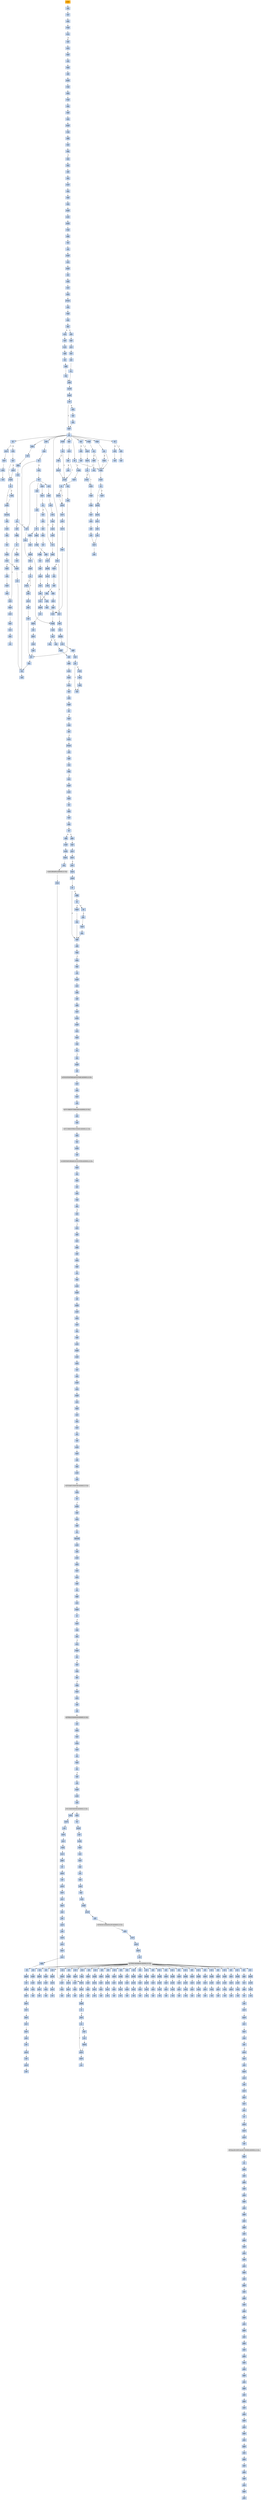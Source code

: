 strict digraph G {
	graph [bgcolor=transparent,
		name=G
	];
	node [color=lightsteelblue,
		fillcolor=lightsteelblue,
		shape=rectangle,
		style=filled
	];
	a0x004da5c5pusha_	[color=lightgrey,
		fillcolor=orange,
		label=pusha];
	a0x004da5c6call_0x004da5d4	[label=call];
	a0x004da5c5pusha_ -> a0x004da5c6call_0x004da5d4	[color="#000000"];
	a0x004da5d4xorl_ecx_ecx	[label=xorl];
	a0x004da5c6call_0x004da5d4 -> a0x004da5d4xorl_ecx_ecx	[color="#000000"];
	a0x004da5d6popl_esi	[label=popl];
	a0x004da5d4xorl_ecx_ecx -> a0x004da5d6popl_esi	[color="#000000"];
	a0x004da5d7xchgl_ecx_esi_	[label=xchgl];
	a0x004da5d6popl_esi -> a0x004da5d7xchgl_ecx_esi_	[color="#000000"];
	a0x004da5d9jecxz_0x004da5cf	[label=jecxz];
	a0x004da5d7xchgl_ecx_esi_ -> a0x004da5d9jecxz_0x004da5cf	[color="#000000"];
	a0x004da5dbsubl_ecx_esi	[label=subl];
	a0x004da5d9jecxz_0x004da5cf -> a0x004da5dbsubl_ecx_esi	[color="#000000",
		label=F];
	a0x004da5ddmovl_esi_ebx	[label=movl];
	a0x004da5dbsubl_ecx_esi -> a0x004da5ddmovl_esi_ebx	[color="#000000"];
	a0x004da5dflodsl_ds_esi__eax	[label=lodsl];
	a0x004da5ddmovl_esi_ebx -> a0x004da5dflodsl_ds_esi__eax	[color="#000000"];
	a0x004da5e0subl_eax_ebx	[label=subl];
	a0x004da5dflodsl_ds_esi__eax -> a0x004da5e0subl_eax_ebx	[color="#000000"];
	a0x004da5e2lodsl_ds_esi__eax	[label=lodsl];
	a0x004da5e0subl_eax_ebx -> a0x004da5e2lodsl_ds_esi__eax	[color="#000000"];
	a0x004da5e3addl_ebx_eax	[label=addl];
	a0x004da5e2lodsl_ds_esi__eax -> a0x004da5e3addl_ebx_eax	[color="#000000"];
	a0x004da5e5pushl_eax	[label=pushl];
	a0x004da5e3addl_ebx_eax -> a0x004da5e5pushl_eax	[color="#000000"];
	a0x004da5e6xchgl_eax_edi	[label=xchgl];
	a0x004da5e5pushl_eax -> a0x004da5e6xchgl_eax_edi	[color="#000000"];
	a0x004da5e7lodsl_ds_esi__eax	[label=lodsl];
	a0x004da5e6xchgl_eax_edi -> a0x004da5e7lodsl_ds_esi__eax	[color="#000000"];
	a0x004da5e8xchgl_eax_ecx	[label=xchgl];
	a0x004da5e7lodsl_ds_esi__eax -> a0x004da5e8xchgl_eax_ecx	[color="#000000"];
	a0x004da5e9repz_movsl_ds_esi__es_edi_	[label=repz];
	a0x004da5e8xchgl_eax_ecx -> a0x004da5e9repz_movsl_ds_esi__es_edi_	[color="#000000"];
	a0x004da5ebpopl_esi	[label=popl];
	a0x004da5e9repz_movsl_ds_esi__es_edi_ -> a0x004da5ebpopl_esi	[color="#000000"];
	a0x004da5eclodsl_ds_esi__eax	[label=lodsl];
	a0x004da5ebpopl_esi -> a0x004da5eclodsl_ds_esi__eax	[color="#000000"];
	a0x004da5edpushl_esi	[label=pushl];
	a0x004da5eclodsl_ds_esi__eax -> a0x004da5edpushl_esi	[color="#000000"];
	a0x004da5eexchgl_eax_ecx	[label=xchgl];
	a0x004da5edpushl_esi -> a0x004da5eexchgl_eax_ecx	[color="#000000"];
	a0x004da5efaddl_ebx_esi_	[label=addl];
	a0x004da5eexchgl_eax_ecx -> a0x004da5efaddl_ebx_esi_	[color="#000000"];
	a0x004da5f1lodsl_ds_esi__eax	[label=lodsl];
	a0x004da5efaddl_ebx_esi_ -> a0x004da5f1lodsl_ds_esi__eax	[color="#000000"];
	a0x004da5f2loop_0x004da5ef	[label=loop];
	a0x004da5f1lodsl_ds_esi__eax -> a0x004da5f2loop_0x004da5ef	[color="#000000"];
	a0x004da5f4lodsl_ds_esi__eax	[label=lodsl];
	a0x004da5f2loop_0x004da5ef -> a0x004da5f4lodsl_ds_esi__eax	[color="#000000",
		label=F];
	a0x004da5f5leal_0x10esi__ebp	[label=leal];
	a0x004da5f4lodsl_ds_esi__eax -> a0x004da5f5leal_0x10esi__ebp	[color="#000000"];
	a0x004da5f8addl_ebx_ebp_	[label=addl];
	a0x004da5f5leal_0x10esi__ebp -> a0x004da5f8addl_ebx_ebp_	[color="#000000"];
	a0x004da5fbleal_0x1cebp__edi	[label=leal];
	a0x004da5f8addl_ebx_ebp_ -> a0x004da5fbleal_0x1cebp__edi	[color="#000000"];
	a0x004da5femovb_0x1cUINT8_ch	[label=movb];
	a0x004da5fbleal_0x1cebp__edi -> a0x004da5femovb_0x1cUINT8_ch	[color="#000000"];
	a0x004da600repz_stosl_eax_es_edi_	[label=repz];
	a0x004da5femovb_0x1cUINT8_ch -> a0x004da600repz_stosl_eax_es_edi_	[color="#000000"];
	a0x004da602popl_esi	[label=popl];
	a0x004da600repz_stosl_eax_es_edi_ -> a0x004da602popl_esi	[color="#000000"];
	a0x004da603lodsl_ds_esi__eax	[label=lodsl];
	a0x004da602popl_esi -> a0x004da603lodsl_ds_esi__eax	[color="#000000"];
	a0x004da604pushl_ebx	[label=pushl];
	a0x004da603lodsl_ds_esi__eax -> a0x004da604pushl_ebx	[color="#000000"];
	a0x004da605pushl_eax	[label=pushl];
	a0x004da604pushl_ebx -> a0x004da605pushl_eax	[color="#000000"];
	a0x004da606pushl_ecx	[label=pushl];
	a0x004da605pushl_eax -> a0x004da606pushl_ecx	[color="#000000"];
	a0x004da607xchgl_eax_edi	[label=xchgl];
	a0x004da606pushl_ecx -> a0x004da607xchgl_eax_edi	[color="#000000"];
	a0x004da608popl_eax	[label=popl];
	a0x004da607xchgl_eax_edi -> a0x004da608popl_eax	[color="#000000"];
	a0x004da609leal_0x5cebpeax4__edx	[label=leal];
	a0x004da608popl_eax -> a0x004da609leal_0x5cebpeax4__edx	[color="#000000"];
	a0x004da60dcall_esi_	[label=call];
	a0x004da609leal_0x5cebpeax4__edx -> a0x004da60dcall_esi_	[color="#000000"];
	a0x004da7f3pushl_eax	[label=pushl];
	a0x004da60dcall_esi_ -> a0x004da7f3pushl_eax	[color="#000000"];
	a0x004da7f4movl_0x8ebp__eax	[label=movl];
	a0x004da7f3pushl_eax -> a0x004da7f4movl_0x8ebp__eax	[color="#000000"];
	a0x004da7f7pushl_edx	[label=pushl];
	a0x004da7f4movl_0x8ebp__eax -> a0x004da7f7pushl_edx	[color="#000000"];
	a0x004da7f8shrl_0xbUINT8_eax	[label=shrl];
	a0x004da7f7pushl_edx -> a0x004da7f8shrl_0xbUINT8_eax	[color="#000000"];
	a0x004da7fbmull_edx__eax	[label=mull];
	a0x004da7f8shrl_0xbUINT8_eax -> a0x004da7fbmull_edx__eax	[color="#000000"];
	a0x004da7fdmovl_ebp__edx	[label=movl];
	a0x004da7fbmull_edx__eax -> a0x004da7fdmovl_ebp__edx	[color="#000000"];
	a0x004da800movl_edx__edx	[label=movl];
	a0x004da7fdmovl_ebp__edx -> a0x004da800movl_edx__edx	[color="#000000"];
	a0x004da802bswap_edx	[label=bswap];
	a0x004da800movl_edx__edx -> a0x004da802bswap_edx	[color="#000000"];
	a0x004da804subl_0x4ebp__edx	[label=subl];
	a0x004da802bswap_edx -> a0x004da804subl_0x4ebp__edx	[color="#000000"];
	a0x004da807cmpl_edx_eax	[label=cmpl];
	a0x004da804subl_0x4ebp__edx -> a0x004da807cmpl_edx_eax	[color="#000000"];
	a0x004da809popl_edx	[label=popl];
	a0x004da807cmpl_edx_eax -> a0x004da809popl_edx	[color="#000000"];
	a0x004da80ajbe_0x004da81c	[label=jbe];
	a0x004da809popl_edx -> a0x004da80ajbe_0x004da81c	[color="#000000"];
	a0x004da80cmovl_eax_0x8ebp_	[label=movl];
	a0x004da80ajbe_0x004da81c -> a0x004da80cmovl_eax_0x8ebp_	[color="#000000",
		label=F];
	a0x004da81caddl_eax_0x4ebp_	[label=addl];
	a0x004da80ajbe_0x004da81c -> a0x004da81caddl_eax_0x4ebp_	[color="#000000",
		label=T];
	a0x004da80fxorl_eax_eax	[label=xorl];
	a0x004da80cmovl_eax_0x8ebp_ -> a0x004da80fxorl_eax_eax	[color="#000000"];
	a0x004da811movb_0x8UINT8_ah	[label=movb];
	a0x004da80fxorl_eax_eax -> a0x004da811movb_0x8UINT8_ah	[color="#000000"];
	a0x004da813subl_edx__eax	[label=subl];
	a0x004da811movb_0x8UINT8_ah -> a0x004da813subl_edx__eax	[color="#000000"];
	a0x004da815shrl_0x5UINT8_eax	[label=shrl];
	a0x004da813subl_edx__eax -> a0x004da815shrl_0x5UINT8_eax	[color="#000000"];
	a0x004da818addl_eax_edx_	[label=addl];
	a0x004da815shrl_0x5UINT8_eax -> a0x004da818addl_eax_edx_	[color="#000000"];
	a0x004da81ajmp_0x004da82a	[label=jmp];
	a0x004da818addl_eax_edx_ -> a0x004da81ajmp_0x004da82a	[color="#000000"];
	a0x004da82apopl_eax	[label=popl];
	a0x004da81ajmp_0x004da82a -> a0x004da82apopl_eax	[color="#000000"];
	a0x004da82bpushfl_	[label=pushfl];
	a0x004da82apopl_eax -> a0x004da82bpushfl_	[color="#000000"];
	a0x004da82ccmpb_0x0UINT8_0xbebp_	[label=cmpb];
	a0x004da82bpushfl_ -> a0x004da82ccmpb_0x0UINT8_0xbebp_	[color="#000000"];
	a0x004da830jne_0x004da83d	[label=jne];
	a0x004da82ccmpb_0x0UINT8_0xbebp_ -> a0x004da830jne_0x004da83d	[color="#000000"];
	a0x004da83dpopfl_	[label=popfl];
	a0x004da830jne_0x004da83d -> a0x004da83dpopfl_	[color="#000000",
		label=T];
	a0x004da832incl_ebp_	[label=incl];
	a0x004da830jne_0x004da83d -> a0x004da832incl_ebp_	[color="#000000",
		label=F];
	a0x004da83eret	[label=ret];
	a0x004da83dpopfl_ -> a0x004da83eret	[color="#000000"];
	a0x004da60fjb_0x004da668	[label=jb];
	a0x004da83eret -> a0x004da60fjb_0x004da668	[color="#000000"];
	a0x004da847adcl_eax_eax	[label=adcl];
	a0x004da83eret -> a0x004da847adcl_eax_eax	[color="#000000"];
	a0x004da671jae_0x004da6bf	[label=jae];
	a0x004da83eret -> a0x004da671jae_0x004da6bf	[color="#000000"];
	a0x004da854leal_0x4edx__edx	[label=leal];
	a0x004da83eret -> a0x004da854leal_0x4edx__edx	[color="#000000"];
	a0x004da64dpopl_edx	[label=popl];
	a0x004da83eret -> a0x004da64dpopl_edx	[color="#000000"];
	a0x004da677jb_0x004da692	[label=jb];
	a0x004da83eret -> a0x004da677jb_0x004da692	[color="#000000"];
	a0x004da67djb_0x004da6a8	[label=jb];
	a0x004da83eret -> a0x004da67djb_0x004da6a8	[color="#000000"];
	a0x004da697xchgl_ebx_0x10ebp_	[label=xchgl];
	a0x004da83eret -> a0x004da697xchgl_ebx_0x10ebp_	[color="#000000"];
	a0x004da6a0xchgl_ebx_0x14ebp_	[label=xchgl];
	a0x004da83eret -> a0x004da6a0xchgl_ebx_0x14ebp_	[color="#000000"];
	a0x004da85dmovb_0x9UINT8_al	[label=movb];
	a0x004da83eret -> a0x004da85dmovb_0x9UINT8_al	[color="#000000"];
	a0x004da734loop_0x004da716	[label=loop];
	a0x004da83eret -> a0x004da734loop_0x004da716	[color="#000000"];
	a0x004da611subb_0x3UINT8_al	[label=subb];
	a0x004da60fjb_0x004da668 -> a0x004da611subb_0x3UINT8_al	[color="#000000",
		label=F];
	a0x004da668movb_0x30UINT8_cl	[label=movb];
	a0x004da60fjb_0x004da668 -> a0x004da668movb_0x30UINT8_cl	[color="#000000",
		label=T];
	a0x004da613jae_0x004da617	[label=jae];
	a0x004da611subb_0x3UINT8_al -> a0x004da613jae_0x004da617	[color="#000000"];
	a0x004da615movb_0x0UINT8_al	[label=movb];
	a0x004da613jae_0x004da617 -> a0x004da615movb_0x0UINT8_al	[color="#000000",
		label=F];
	a0x004da617cmpb_0x7UINT8_al	[label=cmpb];
	a0x004da613jae_0x004da617 -> a0x004da617cmpb_0x7UINT8_al	[color="#000000",
		label=T];
	a0x004da615movb_0x0UINT8_al -> a0x004da617cmpb_0x7UINT8_al	[color="#000000"];
	a0x004da619jb_0x004da61d	[label=jb];
	a0x004da617cmpb_0x7UINT8_al -> a0x004da619jb_0x004da61d	[color="#000000"];
	a0x004da61dpushl_eax	[label=pushl];
	a0x004da619jb_0x004da61d -> a0x004da61dpushl_eax	[color="#000000",
		label=T];
	a0x004da61bsubb_0x3UINT8_al	[label=subb];
	a0x004da619jb_0x004da61d -> a0x004da61bsubb_0x3UINT8_al	[color="#000000",
		label=F];
	a0x004da61emovzbl__1edi__ebx	[label=movzbl];
	a0x004da61dpushl_eax -> a0x004da61emovzbl__1edi__ebx	[color="#000000"];
	a0x004da622shll_0x3UINT8_ebx	[label=shll];
	a0x004da61emovzbl__1edi__ebx -> a0x004da622shll_0x3UINT8_ebx	[color="#000000"];
	a0x004da625movb_0x0UINT8_bl	[label=movb];
	a0x004da622shll_0x3UINT8_ebx -> a0x004da625movb_0x0UINT8_bl	[color="#000000"];
	a0x004da627leal_ebxebx2__ebx	[label=leal];
	a0x004da625movb_0x0UINT8_bl -> a0x004da627leal_ebxebx2__ebx	[color="#000000"];
	a0x004da62aleal_0x100cebpebx4__ebx	[label=leal];
	a0x004da627leal_ebxebx2__ebx -> a0x004da62aleal_0x100cebpebx4__ebx	[color="#000000"];
	a0x004da631movb_0x1UINT8_al	[label=movb];
	a0x004da62aleal_0x100cebpebx4__ebx -> a0x004da631movb_0x1UINT8_al	[color="#000000"];
	a0x004da633jecxz_0x004da65e	[label=jecxz];
	a0x004da631movb_0x1UINT8_al -> a0x004da633jecxz_0x004da65e	[color="#000000"];
	a0x004da65emovb_0x1UINT8_ch	[label=movb];
	a0x004da633jecxz_0x004da65e -> a0x004da65emovb_0x1UINT8_ch	[color="#000000",
		label=T];
	a0x004da635movl_edi_edx	[label=movl];
	a0x004da633jecxz_0x004da65e -> a0x004da635movl_edi_edx	[color="#000000",
		label=F];
	a0x004da660call_0x8esi_	[label=call];
	a0x004da65emovb_0x1UINT8_ch -> a0x004da660call_0x8esi_	[color="#000000"];
	a0x004da842leal_ebxeax4__edx	[label=leal];
	a0x004da660call_0x8esi_ -> a0x004da842leal_ebxeax4__edx	[color="#000000"];
	a0x004da845call_esi_	[label=call];
	a0x004da842leal_ebxeax4__edx -> a0x004da845call_esi_	[color="#000000"];
	a0x004da81fsubl_eax_0x8ebp_	[label=subl];
	a0x004da81caddl_eax_0x4ebp_ -> a0x004da81fsubl_eax_0x8ebp_	[color="#000000"];
	a0x004da822movl_edx__eax	[label=movl];
	a0x004da81fsubl_eax_0x8ebp_ -> a0x004da822movl_edx__eax	[color="#000000"];
	a0x004da824shrl_0x5UINT8_eax	[label=shrl];
	a0x004da822movl_edx__eax -> a0x004da824shrl_0x5UINT8_eax	[color="#000000"];
	a0x004da827subl_eax_edx_	[label=subl];
	a0x004da824shrl_0x5UINT8_eax -> a0x004da827subl_eax_edx_	[color="#000000"];
	a0x004da829stc_	[label=stc];
	a0x004da827subl_eax_edx_ -> a0x004da829stc_	[color="#000000"];
	a0x004da829stc_ -> a0x004da82apopl_eax	[color="#000000"];
	a0x004da849cmpl_ecx_eax	[label=cmpl];
	a0x004da847adcl_eax_eax -> a0x004da849cmpl_ecx_eax	[color="#000000"];
	a0x004da84bjb_0x004da842	[label=jb];
	a0x004da849cmpl_ecx_eax -> a0x004da84bjb_0x004da842	[color="#000000"];
	a0x004da84bjb_0x004da842 -> a0x004da842leal_ebxeax4__edx	[color="#000000",
		label=T];
	a0x004da84dsubl_ecx_eax	[label=subl];
	a0x004da84bjb_0x004da842 -> a0x004da84dsubl_ecx_eax	[color="#000000",
		label=F];
	a0x004da835shll_0x8UINT8_0x4ebp_	[label=shll];
	a0x004da832incl_ebp_ -> a0x004da835shll_0x8UINT8_0x4ebp_	[color="#000000"];
	a0x004da839shll_0x8UINT8_0x8ebp_	[label=shll];
	a0x004da835shll_0x8UINT8_0x4ebp_ -> a0x004da839shll_0x8UINT8_0x8ebp_	[color="#000000"];
	a0x004da839shll_0x8UINT8_0x8ebp_ -> a0x004da83dpopfl_	[color="#000000"];
	a0x004da84fret	[label=ret];
	a0x004da84dsubl_ecx_eax -> a0x004da84fret	[color="#000000"];
	a0x004da663xorl_ecx_ecx	[label=xorl];
	a0x004da84fret -> a0x004da663xorl_ecx_ecx	[color="#000000"];
	a0x004da86dpopl_ebx	[label=popl];
	a0x004da84fret -> a0x004da86dpopl_ebx	[color="#000000"];
	a0x004da6f3cmpb_0x4UINT8_al	[label=cmpb];
	a0x004da84fret -> a0x004da6f3cmpb_0x4UINT8_al	[color="#000000"];
	a0x004da74cxorl_edx_edx	[label=xorl];
	a0x004da84fret -> a0x004da74cxorl_edx_edx	[color="#000000"];
	a0x004da665jmp_0x1cesi_	[label=jmp];
	a0x004da663xorl_ecx_ecx -> a0x004da665jmp_0x1cesi_	[color="#000000"];
	a0x004da768stosb_al_es_edi_	[label=stosb];
	a0x004da665jmp_0x1cesi_ -> a0x004da768stosb_al_es_edi_	[color="#000000"];
	a0x004da769cmpl_0x24esi__edi	[label=cmpl];
	a0x004da768stosb_al_es_edi_ -> a0x004da769cmpl_0x24esi__edi	[color="#000000"];
	a0x004da76cjae_0x004da771	[label=jae];
	a0x004da769cmpl_0x24esi__edi -> a0x004da76cjae_0x004da771	[color="#000000"];
	a0x004da76ejmp_0x20esi_	[label=jmp];
	a0x004da76cjae_0x004da771 -> a0x004da76ejmp_0x20esi_	[color="#000000",
		label=F];
	a0x004da771popl_eax	[label=popl];
	a0x004da76cjae_0x004da771 -> a0x004da771popl_eax	[color="#000000",
		label=T];
	a0x004da66amovl_0xcebp__ebx	[label=movl];
	a0x004da668movb_0x30UINT8_cl -> a0x004da66amovl_0xcebp__ebx	[color="#000000"];
	a0x004da66daddl_ecx_edx	[label=addl];
	a0x004da66amovl_0xcebp__ebx -> a0x004da66daddl_ecx_edx	[color="#000000"];
	a0x004da66fcall_esi_	[label=call];
	a0x004da66daddl_ecx_edx -> a0x004da66fcall_esi_	[color="#000000"];
	a0x004da6bfcmpb_0x7UINT8_al	[label=cmpb];
	a0x004da671jae_0x004da6bf -> a0x004da6bfcmpb_0x7UINT8_al	[color="#000000",
		label=T];
	a0x004da673addl_ecx_edx	[label=addl];
	a0x004da671jae_0x004da6bf -> a0x004da673addl_ecx_edx	[color="#000000",
		label=F];
	a0x004da6c1movb_0x7UINT8_al	[label=movb];
	a0x004da6bfcmpb_0x7UINT8_al -> a0x004da6c1movb_0x7UINT8_al	[color="#000000"];
	a0x004da6c3jb_0x004da6c7	[label=jb];
	a0x004da6c1movb_0x7UINT8_al -> a0x004da6c3jb_0x004da6c7	[color="#000000"];
	a0x004da6c7pushl_eax	[label=pushl];
	a0x004da6c3jb_0x004da6c7 -> a0x004da6c7pushl_eax	[color="#000000",
		label=T];
	a0x004da6c5movb_0xaUINT8_al	[label=movb];
	a0x004da6c3jb_0x004da6c7 -> a0x004da6c5movb_0xaUINT8_al	[color="#000000",
		label=F];
	a0x004da6c8xchgl_ebx_0x10ebp_	[label=xchgl];
	a0x004da6c7pushl_eax -> a0x004da6c8xchgl_ebx_0x10ebp_	[color="#000000"];
	a0x004da6cbxchgl_ebx_0x14ebp_	[label=xchgl];
	a0x004da6c8xchgl_ebx_0x10ebp_ -> a0x004da6cbxchgl_ebx_0x14ebp_	[color="#000000"];
	a0x004da6cemovl_ebx_0x18ebp_	[label=movl];
	a0x004da6cbxchgl_ebx_0x14ebp_ -> a0x004da6cemovl_ebx_0x18ebp_	[color="#000000"];
	a0x004da6d1movl_ebp_edx	[label=movl];
	a0x004da6cemovl_ebx_0x18ebp_ -> a0x004da6d1movl_ebp_edx	[color="#000000"];
	a0x004da6d3addl_0x3cesi__edx	[label=addl];
	a0x004da6d1movl_ebp_edx -> a0x004da6d3addl_0x3cesi__edx	[color="#000000"];
	a0x004da6d6call_0xcesi_	[label=call];
	a0x004da6d3addl_0x3cesi__edx -> a0x004da6d6call_0xcesi_	[color="#000000"];
	a0x004da850movb_0x8UINT8_cl	[label=movb];
	a0x004da6d6call_0xcesi_ -> a0x004da850movb_0x8UINT8_cl	[color="#000000"];
	a0x004da852call_esi_	[label=call];
	a0x004da850movb_0x8UINT8_cl -> a0x004da852call_esi_	[color="#000000"];
	a0x004da857movb_0x1UINT8_al	[label=movb];
	a0x004da854leal_0x4edx__edx -> a0x004da857movb_0x1UINT8_al	[color="#000000"];
	a0x004da859jae_0x004da866	[label=jae];
	a0x004da857movb_0x1UINT8_al -> a0x004da859jae_0x004da866	[color="#000000"];
	a0x004da866pushl_eax	[label=pushl];
	a0x004da859jae_0x004da866 -> a0x004da866pushl_eax	[color="#000000",
		label=T];
	a0x004da85bcall_esi_	[label=call];
	a0x004da859jae_0x004da866 -> a0x004da85bcall_esi_	[color="#000000",
		label=F];
	a0x004da867leal_edxeax4__ebx	[label=leal];
	a0x004da866pushl_eax -> a0x004da867leal_edxeax4__ebx	[color="#000000"];
	a0x004da86acall_0x4esi_	[label=call];
	a0x004da867leal_edxeax4__ebx -> a0x004da86acall_0x4esi_	[color="#000000"];
	a0x004da83fxorl_eax_eax	[label=xorl];
	a0x004da86acall_0x4esi_ -> a0x004da83fxorl_eax_eax	[color="#000000"];
	a0x004da841incl_eax	[label=incl];
	a0x004da83fxorl_eax_eax -> a0x004da841incl_eax	[color="#000000"];
	a0x004da841incl_eax -> a0x004da842leal_ebxeax4__edx	[color="#000000"];
	a0x004da86eaddl_ebx_eax	[label=addl];
	a0x004da86dpopl_ebx -> a0x004da86eaddl_ebx_eax	[color="#000000"];
	a0x004da870ret	[label=ret];
	a0x004da86eaddl_ebx_eax -> a0x004da870ret	[color="#000000"];
	a0x004da6d9pushl_0x3UINT8	[label=pushl];
	a0x004da870ret -> a0x004da6d9pushl_0x3UINT8	[color="#000000"];
	a0x004da6bapopl_ebx	[label=popl];
	a0x004da870ret -> a0x004da6bapopl_ebx	[color="#000000"];
	a0x004da6dbpopl_ecx	[label=popl];
	a0x004da6d9pushl_0x3UINT8 -> a0x004da6dbpopl_ecx	[color="#000000"];
	a0x004da6dcpushl_eax	[label=pushl];
	a0x004da6dbpopl_ecx -> a0x004da6dcpushl_eax	[color="#000000"];
	a0x004da6dddecl_eax	[label=decl];
	a0x004da6dcpushl_eax -> a0x004da6dddecl_eax	[color="#000000"];
	a0x004da6decmpl_ecx_eax	[label=cmpl];
	a0x004da6dddecl_eax -> a0x004da6decmpl_ecx_eax	[color="#000000"];
	a0x004da6e0jb_0x004da6e4	[label=jb];
	a0x004da6decmpl_ecx_eax -> a0x004da6e0jb_0x004da6e4	[color="#000000"];
	a0x004da6e4shll_0x6UINT8_eax	[label=shll];
	a0x004da6e0jb_0x004da6e4 -> a0x004da6e4shll_0x6UINT8_eax	[color="#000000",
		label=T];
	a0x004da6e2movl_ecx_eax	[label=movl];
	a0x004da6e0jb_0x004da6e4 -> a0x004da6e2movl_ecx_eax	[color="#000000",
		label=F];
	a0x004da6e7movb_0x40UINT8_cl	[label=movb];
	a0x004da6e4shll_0x6UINT8_eax -> a0x004da6e7movb_0x40UINT8_cl	[color="#000000"];
	a0x004da6e9leal_0x37cebpeax4__ebx	[label=leal];
	a0x004da6e7movb_0x40UINT8_cl -> a0x004da6e9leal_0x37cebpeax4__ebx	[color="#000000"];
	a0x004da6f0call_0x4esi_	[label=call];
	a0x004da6e9leal_0x37cebpeax4__ebx -> a0x004da6f0call_0x4esi_	[color="#000000"];
	a0x004da6f0call_0x4esi_ -> a0x004da83fxorl_eax_eax	[color="#000000"];
	a0x004da6f5movl_eax_ebx	[label=movl];
	a0x004da6f3cmpb_0x4UINT8_al -> a0x004da6f5movl_eax_ebx	[color="#000000"];
	a0x004da6f7jb_0x004da758	[label=jb];
	a0x004da6f5movl_eax_ebx -> a0x004da6f7jb_0x004da758	[color="#000000"];
	a0x004da6f9xorl_ebx_ebx	[label=xorl];
	a0x004da6f7jb_0x004da758 -> a0x004da6f9xorl_ebx_ebx	[color="#000000",
		label=F];
	a0x004da758incl_ebx	[label=incl];
	a0x004da6f7jb_0x004da758 -> a0x004da758incl_ebx	[color="#000000",
		label=T];
	a0x004da6fbshrl_eax	[label=shrl];
	a0x004da6f9xorl_ebx_ebx -> a0x004da6fbshrl_eax	[color="#000000"];
	a0x004da6fdadcl_ebx_ebx	[label=adcl];
	a0x004da6fbshrl_eax -> a0x004da6fdadcl_ebx_ebx	[color="#000000"];
	a0x004da6ffdecl_eax	[label=decl];
	a0x004da6fdadcl_ebx_ebx -> a0x004da6ffdecl_eax	[color="#000000"];
	a0x004da700incl_ebx	[label=incl];
	a0x004da6ffdecl_eax -> a0x004da700incl_ebx	[color="#000000"];
	a0x004da701xchgl_eax_ecx	[label=xchgl];
	a0x004da700incl_ebx -> a0x004da701xchgl_eax_ecx	[color="#000000"];
	a0x004da702incl_ebx	[label=incl];
	a0x004da701xchgl_eax_ecx -> a0x004da702incl_ebx	[color="#000000"];
	a0x004da703shll_cl_ebx	[label=shll];
	a0x004da702incl_ebx -> a0x004da703shll_cl_ebx	[color="#000000"];
	a0x004da705cmpb_0x5UINT8_cl	[label=cmpb];
	a0x004da703shll_cl_ebx -> a0x004da705cmpb_0x5UINT8_cl	[color="#000000"];
	a0x004da708leal_0x17cebpebx4__edx	[label=leal];
	a0x004da705cmpb_0x5UINT8_cl -> a0x004da708leal_0x17cebpebx4__edx	[color="#000000"];
	a0x004da70fjbe_0x004da73f	[label=jbe];
	a0x004da708leal_0x17cebpebx4__edx -> a0x004da70fjbe_0x004da73f	[color="#000000"];
	a0x004da73fxorl_eax_eax	[label=xorl];
	a0x004da70fjbe_0x004da73f -> a0x004da73fxorl_eax_eax	[color="#000000",
		label=T];
	a0x004da711subb_0x4UINT8_cl	[label=subb];
	a0x004da70fjbe_0x004da73f -> a0x004da711subb_0x4UINT8_cl	[color="#000000",
		label=F];
	a0x004da741pushl_ebx	[label=pushl];
	a0x004da73fxorl_eax_eax -> a0x004da741pushl_ebx	[color="#000000"];
	a0x004da742incl_eax	[label=incl];
	a0x004da741pushl_ebx -> a0x004da742incl_eax	[color="#000000"];
	a0x004da743pushl_ecx	[label=pushl];
	a0x004da742incl_eax -> a0x004da743pushl_ecx	[color="#000000"];
	a0x004da744shll_cl_eax	[label=shll];
	a0x004da743pushl_ecx -> a0x004da744shll_cl_eax	[color="#000000"];
	a0x004da746movl_edx_ebx	[label=movl];
	a0x004da744shll_cl_eax -> a0x004da746movl_edx_ebx	[color="#000000"];
	a0x004da748xchgl_eax_ecx	[label=xchgl];
	a0x004da746movl_edx_ebx -> a0x004da748xchgl_eax_ecx	[color="#000000"];
	a0x004da749call_0x4esi_	[label=call];
	a0x004da748xchgl_eax_ecx -> a0x004da749call_0x4esi_	[color="#000000"];
	a0x004da749call_0x4esi_ -> a0x004da83fxorl_eax_eax	[color="#000000"];
	a0x004da74epopl_ecx	[label=popl];
	a0x004da74cxorl_edx_edx -> a0x004da74epopl_ecx	[color="#000000"];
	a0x004da74fshrl_eax	[label=shrl];
	a0x004da74epopl_ecx -> a0x004da74fshrl_eax	[color="#000000"];
	a0x004da751adcl_edx_edx	[label=adcl];
	a0x004da74fshrl_eax -> a0x004da751adcl_edx_edx	[color="#000000"];
	a0x004da753loop_0x004da74f	[label=loop];
	a0x004da751adcl_edx_edx -> a0x004da753loop_0x004da74f	[color="#000000"];
	a0x004da755popl_ebx	[label=popl];
	a0x004da753loop_0x004da74f -> a0x004da755popl_ebx	[color="#000000",
		label=F];
	a0x004da756addl_edx_ebx	[label=addl];
	a0x004da755popl_ebx -> a0x004da756addl_edx_ebx	[color="#000000"];
	a0x004da756addl_edx_ebx -> a0x004da758incl_ebx	[color="#000000"];
	a0x004da759popl_ecx	[label=popl];
	a0x004da758incl_ebx -> a0x004da759popl_ecx	[color="#000000"];
	a0x004da75amovl_ebx_0xcebp_	[label=movl];
	a0x004da759popl_ecx -> a0x004da75amovl_ebx_0xcebp_	[color="#000000"];
	a0x004da75dpushl_esi	[label=pushl];
	a0x004da75amovl_ebx_0xcebp_ -> a0x004da75dpushl_esi	[color="#000000"];
	a0x004da75emovl_edi_esi	[label=movl];
	a0x004da75dpushl_esi -> a0x004da75emovl_edi_esi	[color="#000000"];
	a0x004da760subl_ebx_esi	[label=subl];
	a0x004da75emovl_edi_esi -> a0x004da760subl_ebx_esi	[color="#000000"];
	a0x004da762repz_movsb_ds_esi__es_edi_	[label=repz];
	a0x004da760subl_ebx_esi -> a0x004da762repz_movsb_ds_esi__es_edi_	[color="#000000"];
	a0x004da764lodsb_ds_esi__al	[label=lodsb];
	a0x004da762repz_movsb_ds_esi__es_edi_ -> a0x004da764lodsb_ds_esi__al	[color="#000000"];
	a0x004da765popl_esi	[label=popl];
	a0x004da764lodsb_ds_esi__al -> a0x004da765popl_esi	[color="#000000"];
	a0x004da766movb_0xffffff80UINT8_cl	[label=movb];
	a0x004da765popl_esi -> a0x004da766movb_0xffffff80UINT8_cl	[color="#000000"];
	a0x004da766movb_0xffffff80UINT8_cl -> a0x004da768stosb_al_es_edi_	[color="#000000"];
	a0x004da6c5movb_0xaUINT8_al -> a0x004da6c7pushl_eax	[color="#000000"];
	a0x004da61bsubb_0x3UINT8_al -> a0x004da61dpushl_eax	[color="#000000"];
	a0x004da637subl_0xcebp__edx	[label=subl];
	a0x004da635movl_edi_edx -> a0x004da637subl_0xcebp__edx	[color="#000000"];
	a0x004da63amovb_edx__ch	[label=movb];
	a0x004da637subl_0xcebp__edx -> a0x004da63amovb_edx__ch	[color="#000000"];
	a0x004da63cxorl_edx_edx	[label=xorl];
	a0x004da63amovb_edx__ch -> a0x004da63cxorl_edx_edx	[color="#000000"];
	a0x004da63etestb_ch_cl	[label=testb];
	a0x004da63cxorl_edx_edx -> a0x004da63etestb_ch_cl	[color="#000000"];
	a0x004da640setne_dh	[label=setne];
	a0x004da63etestb_ch_cl -> a0x004da640setne_dh	[color="#000000"];
	a0x004da643pushl_edx	[label=pushl];
	a0x004da640setne_dh -> a0x004da643pushl_edx	[color="#000000"];
	a0x004da644incb_dh	[label=incb];
	a0x004da643pushl_edx -> a0x004da644incb_dh	[color="#000000"];
	a0x004da646movb_al_dl	[label=movb];
	a0x004da644incb_dh -> a0x004da646movb_al_dl	[color="#000000"];
	a0x004da648leal_ebxedx4__edx	[label=leal];
	a0x004da646movb_al_dl -> a0x004da648leal_ebxedx4__edx	[color="#000000"];
	a0x004da64bcall_esi_	[label=call];
	a0x004da648leal_ebxedx4__edx -> a0x004da64bcall_esi_	[color="#000000"];
	a0x004da64elahf_	[label=lahf];
	a0x004da64dpopl_edx -> a0x004da64elahf_	[color="#000000"];
	a0x004da64fadcb_al_al	[label=adcb];
	a0x004da64elahf_ -> a0x004da64fadcb_al_al	[color="#000000"];
	a0x004da651shrb_cl	[label=shrb];
	a0x004da64fadcb_al_al -> a0x004da651shrb_cl	[color="#000000"];
	a0x004da653je_0x004da663	[label=je];
	a0x004da651shrb_cl -> a0x004da653je_0x004da663	[color="#000000"];
	a0x004da653je_0x004da663 -> a0x004da663xorl_ecx_ecx	[color="#000000",
		label=T];
	a0x004da655sahf_	[label=sahf];
	a0x004da653je_0x004da663 -> a0x004da655sahf_	[color="#000000",
		label=F];
	a0x004da656sbbb_dl_dh	[label=sbbb];
	a0x004da655sahf_ -> a0x004da656sbbb_dl_dh	[color="#000000"];
	a0x004da658je_0x004da63e	[label=je];
	a0x004da656sbbb_dl_dh -> a0x004da658je_0x004da63e	[color="#000000"];
	a0x004da658je_0x004da63e -> a0x004da63etestb_ch_cl	[color="#000000",
		label=T];
	a0x004da65amovb_0x0UINT8_ah	[label=movb];
	a0x004da658je_0x004da63e -> a0x004da65amovb_0x0UINT8_ah	[color="#000000",
		label=F];
	a0x004da65cxorl_ecx_ecx	[label=xorl];
	a0x004da65amovb_0x0UINT8_ah -> a0x004da65cxorl_ecx_ecx	[color="#000000"];
	a0x004da65cxorl_ecx_ecx -> a0x004da65emovb_0x1UINT8_ch	[color="#000000"];
	a0x004da675call_esi_	[label=call];
	a0x004da673addl_ecx_edx -> a0x004da675call_esi_	[color="#000000"];
	a0x004da679addl_ecx_edx	[label=addl];
	a0x004da677jb_0x004da692 -> a0x004da679addl_ecx_edx	[color="#000000",
		label=F];
	a0x004da692addl_0x60UINT8_edx	[label=addl];
	a0x004da677jb_0x004da692 -> a0x004da692addl_0x60UINT8_edx	[color="#000000",
		label=T];
	a0x004da67bcall_esi_	[label=call];
	a0x004da679addl_ecx_edx -> a0x004da67bcall_esi_	[color="#000000"];
	a0x004da67fcmpb_0x7UINT8_al	[label=cmpb];
	a0x004da67djb_0x004da6a8 -> a0x004da67fcmpb_0x7UINT8_al	[color="#000000",
		label=F];
	a0x004da6a8cmpb_0x7UINT8_al	[label=cmpb];
	a0x004da67djb_0x004da6a8 -> a0x004da6a8cmpb_0x7UINT8_al	[color="#000000",
		label=T];
	a0x004da681movb_0x9UINT8_al	[label=movb];
	a0x004da67fcmpb_0x7UINT8_al -> a0x004da681movb_0x9UINT8_al	[color="#000000"];
	a0x004da683jb_0x004da687	[label=jb];
	a0x004da681movb_0x9UINT8_al -> a0x004da683jb_0x004da687	[color="#000000"];
	a0x004da687pushl_eax	[label=pushl];
	a0x004da683jb_0x004da687 -> a0x004da687pushl_eax	[color="#000000",
		label=T];
	a0x004da685movb_0xbUINT8_al	[label=movb];
	a0x004da683jb_0x004da687 -> a0x004da685movb_0xbUINT8_al	[color="#000000",
		label=F];
	a0x004da688movl_edi_eax	[label=movl];
	a0x004da687pushl_eax -> a0x004da688movl_edi_eax	[color="#000000"];
	a0x004da68asubl_0xcebp__eax	[label=subl];
	a0x004da688movl_edi_eax -> a0x004da68asubl_0xcebp__eax	[color="#000000"];
	a0x004da68dmovb_eax__al	[label=movb];
	a0x004da68asubl_0xcebp__eax -> a0x004da68dmovb_eax__al	[color="#000000"];
	a0x004da68fjmp_0x18esi_	[label=jmp];
	a0x004da68dmovb_eax__al -> a0x004da68fjmp_0x18esi_	[color="#000000"];
	a0x004da68fjmp_0x18esi_ -> a0x004da766movb_0xffffff80UINT8_cl	[color="#000000"];
	a0x004da6e2movl_ecx_eax -> a0x004da6e4shll_0x6UINT8_eax	[color="#000000"];
	a0x004da6aamovb_0x8UINT8_al	[label=movb];
	a0x004da6a8cmpb_0x7UINT8_al -> a0x004da6aamovb_0x8UINT8_al	[color="#000000"];
	a0x004da6acjb_0x004da6b0	[label=jb];
	a0x004da6aamovb_0x8UINT8_al -> a0x004da6acjb_0x004da6b0	[color="#000000"];
	a0x004da6b0pushl_eax	[label=pushl];
	a0x004da6acjb_0x004da6b0 -> a0x004da6b0pushl_eax	[color="#000000",
		label=T];
	a0x004da6aemovb_0xbUINT8_al	[label=movb];
	a0x004da6acjb_0x004da6b0 -> a0x004da6aemovb_0xbUINT8_al	[color="#000000",
		label=F];
	a0x004da6b1pushl_ebx	[label=pushl];
	a0x004da6b0pushl_eax -> a0x004da6b1pushl_ebx	[color="#000000"];
	a0x004da6b2movl_ebp_edx	[label=movl];
	a0x004da6b1pushl_ebx -> a0x004da6b2movl_ebp_edx	[color="#000000"];
	a0x004da6b4addl_0x38esi__edx	[label=addl];
	a0x004da6b2movl_ebp_edx -> a0x004da6b4addl_0x38esi__edx	[color="#000000"];
	a0x004da6b7call_0xcesi_	[label=call];
	a0x004da6b4addl_0x38esi__edx -> a0x004da6b7call_0xcesi_	[color="#000000"];
	a0x004da6b7call_0xcesi_ -> a0x004da850movb_0x8UINT8_cl	[color="#000000"];
	a0x004da6bbxchgl_eax_ecx	[label=xchgl];
	a0x004da6bapopl_ebx -> a0x004da6bbxchgl_eax_ecx	[color="#000000"];
	a0x004da6bcjmp_0x30esi_	[label=jmp];
	a0x004da6bbxchgl_eax_ecx -> a0x004da6bcjmp_0x30esi_	[color="#000000"];
	a0x004da6bcjmp_0x30esi_ -> a0x004da75amovl_ebx_0xcebp_	[color="#000000"];
	a0x004da695call_esi_	[label=call];
	a0x004da692addl_0x60UINT8_edx -> a0x004da695call_esi_	[color="#000000"];
	a0x004da69ajae_0x004da6a8	[label=jae];
	a0x004da697xchgl_ebx_0x10ebp_ -> a0x004da69ajae_0x004da6a8	[color="#000000"];
	a0x004da69ajae_0x004da6a8 -> a0x004da6a8cmpb_0x7UINT8_al	[color="#000000",
		label=T];
	a0x004da69caddl_ecx_edx	[label=addl];
	a0x004da69ajae_0x004da6a8 -> a0x004da69caddl_ecx_edx	[color="#000000",
		label=F];
	a0x004da69ecall_esi_	[label=call];
	a0x004da69caddl_ecx_edx -> a0x004da69ecall_esi_	[color="#000000"];
	a0x004da6a3jae_0x004da6a8	[label=jae];
	a0x004da6a0xchgl_ebx_0x14ebp_ -> a0x004da6a3jae_0x004da6a8	[color="#000000"];
	a0x004da6a3jae_0x004da6a8 -> a0x004da6a8cmpb_0x7UINT8_al	[color="#000000",
		label=T];
	a0x004da6a5xchgl_ebx_0x18ebp_	[label=xchgl];
	a0x004da6a3jae_0x004da6a8 -> a0x004da6a5xchgl_ebx_0x18ebp_	[color="#000000",
		label=F];
	a0x004da6a5xchgl_ebx_0x18ebp_ -> a0x004da6a8cmpb_0x7UINT8_al	[color="#000000"];
	a0x004da6aemovb_0xbUINT8_al -> a0x004da6b0pushl_eax	[color="#000000"];
	a0x004da85fjae_0x004da866	[label=jae];
	a0x004da85dmovb_0x9UINT8_al -> a0x004da85fjae_0x004da866	[color="#000000"];
	a0x004da85fjae_0x004da866 -> a0x004da866pushl_eax	[color="#000000",
		label=T];
	a0x004da861shll_0x5UINT8_ecx	[label=shll];
	a0x004da85fjae_0x004da866 -> a0x004da861shll_0x5UINT8_ecx	[color="#000000",
		label=F];
	a0x004da864movb_0x11UINT8_al	[label=movb];
	a0x004da861shll_0x5UINT8_ecx -> a0x004da864movb_0x11UINT8_al	[color="#000000"];
	a0x004da864movb_0x11UINT8_al -> a0x004da866pushl_eax	[color="#000000"];
	a0x004da714xorl_eax_eax	[label=xorl];
	a0x004da711subb_0x4UINT8_cl -> a0x004da714xorl_eax_eax	[color="#000000"];
	a0x004da716movl_ebp__edx	[label=movl];
	a0x004da714xorl_eax_eax -> a0x004da716movl_ebp__edx	[color="#000000"];
	a0x004da719shrl_0x8ebp_	[label=shrl];
	a0x004da716movl_ebp__edx -> a0x004da719shrl_0x8ebp_	[color="#000000"];
	a0x004da71cmovl_edx__edx	[label=movl];
	a0x004da719shrl_0x8ebp_ -> a0x004da71cmovl_edx__edx	[color="#000000"];
	a0x004da71ebswap_edx	[label=bswap];
	a0x004da71cmovl_edx__edx -> a0x004da71ebswap_edx	[color="#000000"];
	a0x004da720subl_0x4ebp__edx	[label=subl];
	a0x004da71ebswap_edx -> a0x004da720subl_0x4ebp__edx	[color="#000000"];
	a0x004da723addl_eax_eax	[label=addl];
	a0x004da720subl_0x4ebp__edx -> a0x004da723addl_eax_eax	[color="#000000"];
	a0x004da725cmpl_0x8ebp__edx	[label=cmpl];
	a0x004da723addl_eax_eax -> a0x004da725cmpl_0x8ebp__edx	[color="#000000"];
	a0x004da728jb_0x004da731	[label=jb];
	a0x004da725cmpl_0x8ebp__edx -> a0x004da728jb_0x004da731	[color="#000000"];
	a0x004da731call_0x10esi_	[label=call];
	a0x004da728jb_0x004da731 -> a0x004da731call_0x10esi_	[color="#000000",
		label=T];
	a0x004da72amovl_0x8ebp__edx	[label=movl];
	a0x004da728jb_0x004da731 -> a0x004da72amovl_0x8ebp__edx	[color="#000000",
		label=F];
	a0x004da734loop_0x004da716 -> a0x004da716movl_ebp__edx	[color="#000000",
		label=T];
	a0x004da736movb_0x4UINT8_cl	[label=movb];
	a0x004da734loop_0x004da716 -> a0x004da736movb_0x4UINT8_cl	[color="#000000",
		label=F];
	a0x004da72dincl_eax	[label=incl];
	a0x004da72amovl_0x8ebp__edx -> a0x004da72dincl_eax	[color="#000000"];
	a0x004da72eaddl_edx_0x4ebp_	[label=addl];
	a0x004da72dincl_eax -> a0x004da72eaddl_edx_0x4ebp_	[color="#000000"];
	a0x004da72eaddl_edx_0x4ebp_ -> a0x004da731call_0x10esi_	[color="#000000"];
	a0x004da738shll_cl_eax	[label=shll];
	a0x004da736movb_0x4UINT8_cl -> a0x004da738shll_cl_eax	[color="#000000"];
	a0x004da73aaddl_eax_ebx	[label=addl];
	a0x004da738shll_cl_eax -> a0x004da73aaddl_eax_ebx	[color="#000000"];
	a0x004da73cleal_0x1cebp__edx	[label=leal];
	a0x004da73aaddl_eax_ebx -> a0x004da73cleal_0x1cebp__edx	[color="#000000"];
	a0x004da73cleal_0x1cebp__edx -> a0x004da73fxorl_eax_eax	[color="#000000"];
	a0x004da685movb_0xbUINT8_al -> a0x004da687pushl_eax	[color="#000000"];
	a0x004da772movl_0x40esi__ecx	[label=movl];
	a0x004da771popl_eax -> a0x004da772movl_0x40esi__ecx	[color="#000000"];
	a0x004da775popl_edi	[label=popl];
	a0x004da772movl_0x40esi__ecx -> a0x004da775popl_edi	[color="#000000"];
	a0x004da776popl_edx	[label=popl];
	a0x004da775popl_edi -> a0x004da776popl_edx	[color="#000000"];
	a0x004da777pushl_edi	[label=pushl];
	a0x004da776popl_edx -> a0x004da777pushl_edi	[color="#000000"];
	a0x004da778jecxz_0x004da795	[label=jecxz];
	a0x004da777pushl_edi -> a0x004da778jecxz_0x004da795	[color="#000000"];
	a0x004da77amovb_edi__al	[label=movb];
	a0x004da778jecxz_0x004da795 -> a0x004da77amovb_edi__al	[color="#000000",
		label=F];
	a0x004da77cincl_edi	[label=incl];
	a0x004da77amovb_edi__al -> a0x004da77cincl_edi	[color="#000000"];
	a0x004da77daddb_0x18UINT8_al	[label=addb];
	a0x004da77cincl_edi -> a0x004da77daddb_0x18UINT8_al	[color="#000000"];
	a0x004da77fcmpb_0x2UINT8_al	[label=cmpb];
	a0x004da77daddb_0x18UINT8_al -> a0x004da77fcmpb_0x2UINT8_al	[color="#000000"];
	a0x004da781jae_0x004da77a	[label=jae];
	a0x004da77fcmpb_0x2UINT8_al -> a0x004da781jae_0x004da77a	[color="#000000"];
	a0x004da783movl_edi__eax	[label=movl];
	a0x004da781jae_0x004da77a -> a0x004da783movl_edi__eax	[color="#000000",
		label=F];
	a0x004da785cmpb_0x9UINT8_al	[label=cmpb];
	a0x004da783movl_edi__eax -> a0x004da785cmpb_0x9UINT8_al	[color="#000000"];
	a0x004da787jne_0x004da77a	[label=jne];
	a0x004da785cmpb_0x9UINT8_al -> a0x004da787jne_0x004da77a	[color="#000000"];
	a0x004da789movb_0x0UINT8_al	[label=movb];
	a0x004da787jne_0x004da77a -> a0x004da789movb_0x0UINT8_al	[color="#000000",
		label=F];
	a0x004da78bbswap_eax	[label=bswap];
	a0x004da789movb_0x0UINT8_al -> a0x004da78bbswap_eax	[color="#000000"];
	a0x004da78daddl_0x14esi__eax	[label=addl];
	a0x004da78bbswap_eax -> a0x004da78daddl_0x14esi__eax	[color="#000000"];
	a0x004da790subl_edi_eax	[label=subl];
	a0x004da78daddl_0x14esi__eax -> a0x004da790subl_edi_eax	[color="#000000"];
	a0x004da792stosl_eax_es_edi_	[label=stosl];
	a0x004da790subl_edi_eax -> a0x004da792stosl_eax_es_edi_	[color="#000000"];
	a0x004da793loop_0x004da77a	[label=loop];
	a0x004da792stosl_eax_es_edi_ -> a0x004da793loop_0x004da77a	[color="#000000"];
	a0x004da795movl_0x28esi__ebx	[label=movl];
	a0x004da793loop_0x004da77a -> a0x004da795movl_0x28esi__ebx	[color="#000000",
		label=F];
	a0x004da798pushl_esi	[label=pushl];
	a0x004da795movl_0x28esi__ebx -> a0x004da798pushl_esi	[color="#000000"];
	a0x004da799pushl_edx	[label=pushl];
	a0x004da798pushl_esi -> a0x004da799pushl_edx	[color="#000000"];
	a0x004da79amovl_0x2cesi__esi	[label=movl];
	a0x004da799pushl_edx -> a0x004da79amovl_0x2cesi__esi	[color="#000000"];
	a0x004da79dincl_esi	[label=incl];
	a0x004da79amovl_0x2cesi__esi -> a0x004da79dincl_esi	[color="#000000"];
	a0x004da79elodsl_ds_esi__eax	[label=lodsl];
	a0x004da79dincl_esi -> a0x004da79elodsl_ds_esi__eax	[color="#000000"];
	a0x004da79ftestl_eax_eax	[label=testl];
	a0x004da79elodsl_ds_esi__eax -> a0x004da79ftestl_eax_eax	[color="#000000"];
	a0x004da7a1popl_edx	[label=popl];
	a0x004da79ftestl_eax_eax -> a0x004da7a1popl_edx	[color="#000000"];
	a0x004da7a2je_0x004da7c6	[label=je];
	a0x004da7a1popl_edx -> a0x004da7a2je_0x004da7c6	[color="#000000"];
	a0x004da7a4addl_edx_eax	[label=addl];
	a0x004da7a2je_0x004da7c6 -> a0x004da7a4addl_edx_eax	[color="#000000",
		label=F];
	a0x004da7c6popl_ecx	[label=popl];
	a0x004da7a2je_0x004da7c6 -> a0x004da7c6popl_ecx	[color="#000000",
		label=T];
	a0x004da7a6pushl_edx	[label=pushl];
	a0x004da7a4addl_edx_eax -> a0x004da7a6pushl_edx	[color="#000000"];
	a0x004da7a7pushl_esi	[label=pushl];
	a0x004da7a6pushl_edx -> a0x004da7a7pushl_esi	[color="#000000"];
	a0x004da7a8xchgl_eax_edi	[label=xchgl];
	a0x004da7a7pushl_esi -> a0x004da7a8xchgl_eax_edi	[color="#000000"];
	a0x004da7a9call__4ebx_	[label=call];
	a0x004da7a8xchgl_eax_edi -> a0x004da7a9call__4ebx_	[color="#000000"];
	LOADLIBRARYA_KERNEL32_DLL	[color=lightgrey,
		fillcolor=lightgrey,
		label="LOADLIBRARYA-KERNEL32-DLL"];
	a0x004da7a9call__4ebx_ -> LOADLIBRARYA_KERNEL32_DLL	[color="#000000"];
	a0x004da7acxchgl_eax_ebp	[label=xchgl];
	LOADLIBRARYA_KERNEL32_DLL -> a0x004da7acxchgl_eax_ebp	[color="#000000"];
	a0x004da7adlodsb_ds_esi__al	[label=lodsb];
	a0x004da7acxchgl_eax_ebp -> a0x004da7adlodsb_ds_esi__al	[color="#000000"];
	a0x004da7aetestb_al_al	[label=testb];
	a0x004da7adlodsb_ds_esi__al -> a0x004da7aetestb_al_al	[color="#000000"];
	a0x004da7b0jne_0x004da7ad	[label=jne];
	a0x004da7aetestb_al_al -> a0x004da7b0jne_0x004da7ad	[color="#000000"];
	a0x004da7b2cmpb_al_esi_	[label=cmpb];
	a0x004da7b0jne_0x004da7ad -> a0x004da7b2cmpb_al_esi_	[color="#000000",
		label=F];
	a0x004da7b4je_0x004da79d	[label=je];
	a0x004da7b2cmpb_al_esi_ -> a0x004da7b4je_0x004da79d	[color="#000000"];
	a0x004da7b6movl_esi_eax	[label=movl];
	a0x004da7b4je_0x004da79d -> a0x004da7b6movl_esi_eax	[color="#000000",
		label=F];
	a0x004da7b8jns_0x004da7bf	[label=jns];
	a0x004da7b6movl_esi_eax -> a0x004da7b8jns_0x004da7bf	[color="#000000"];
	a0x004da7bfpushl_eax	[label=pushl];
	a0x004da7b8jns_0x004da7bf -> a0x004da7bfpushl_eax	[color="#000000",
		label=T];
	a0x004da7baincl_esi	[label=incl];
	a0x004da7b8jns_0x004da7bf -> a0x004da7baincl_esi	[color="#000000",
		label=F];
	a0x004da7c0pushl_ebp	[label=pushl];
	a0x004da7bfpushl_eax -> a0x004da7c0pushl_ebp	[color="#000000"];
	a0x004da7c1call_ebx_	[label=call];
	a0x004da7c0pushl_ebp -> a0x004da7c1call_ebx_	[color="#000000"];
	GETPROCADDRESS_KERNEL32_DLL	[color=lightgrey,
		fillcolor=lightgrey,
		label="GETPROCADDRESS-KERNEL32-DLL"];
	a0x004da7c3stosl_eax_es_edi_	[label=stosl];
	GETPROCADDRESS_KERNEL32_DLL -> a0x004da7c3stosl_eax_es_edi_	[color="#000000"];
	a0x0042071exorl_0x43e0d0_eax	[label=xorl];
	GETPROCADDRESS_KERNEL32_DLL -> a0x0042071exorl_0x43e0d0_eax	[color="#000000"];
	a0x00420731xorl_0x43e0d0_eax	[label=xorl];
	GETPROCADDRESS_KERNEL32_DLL -> a0x00420731xorl_0x43e0d0_eax	[color="#000000"];
	a0x00420744xorl_0x43e0d0_eax	[label=xorl];
	GETPROCADDRESS_KERNEL32_DLL -> a0x00420744xorl_0x43e0d0_eax	[color="#000000"];
	a0x00420757xorl_0x43e0d0_eax	[label=xorl];
	GETPROCADDRESS_KERNEL32_DLL -> a0x00420757xorl_0x43e0d0_eax	[color="#000000"];
	a0x0042076axorl_0x43e0d0_eax	[label=xorl];
	GETPROCADDRESS_KERNEL32_DLL -> a0x0042076axorl_0x43e0d0_eax	[color="#000000"];
	a0x0042077dxorl_0x43e0d0_eax	[label=xorl];
	GETPROCADDRESS_KERNEL32_DLL -> a0x0042077dxorl_0x43e0d0_eax	[color="#000000"];
	a0x00420790xorl_0x43e0d0_eax	[label=xorl];
	GETPROCADDRESS_KERNEL32_DLL -> a0x00420790xorl_0x43e0d0_eax	[color="#000000"];
	a0x004207a3xorl_0x43e0d0_eax	[label=xorl];
	GETPROCADDRESS_KERNEL32_DLL -> a0x004207a3xorl_0x43e0d0_eax	[color="#000000"];
	a0x004207b6xorl_0x43e0d0_eax	[label=xorl];
	GETPROCADDRESS_KERNEL32_DLL -> a0x004207b6xorl_0x43e0d0_eax	[color="#000000"];
	a0x004207c9xorl_0x43e0d0_eax	[label=xorl];
	GETPROCADDRESS_KERNEL32_DLL -> a0x004207c9xorl_0x43e0d0_eax	[color="#000000"];
	a0x004207dcxorl_0x43e0d0_eax	[label=xorl];
	GETPROCADDRESS_KERNEL32_DLL -> a0x004207dcxorl_0x43e0d0_eax	[color="#000000"];
	a0x004207efxorl_0x43e0d0_eax	[label=xorl];
	GETPROCADDRESS_KERNEL32_DLL -> a0x004207efxorl_0x43e0d0_eax	[color="#000000"];
	a0x00420802xorl_0x43e0d0_eax	[label=xorl];
	GETPROCADDRESS_KERNEL32_DLL -> a0x00420802xorl_0x43e0d0_eax	[color="#000000"];
	a0x00420815xorl_0x43e0d0_eax	[label=xorl];
	GETPROCADDRESS_KERNEL32_DLL -> a0x00420815xorl_0x43e0d0_eax	[color="#000000"];
	a0x00420828xorl_0x43e0d0_eax	[label=xorl];
	GETPROCADDRESS_KERNEL32_DLL -> a0x00420828xorl_0x43e0d0_eax	[color="#000000"];
	a0x0042083bxorl_0x43e0d0_eax	[label=xorl];
	GETPROCADDRESS_KERNEL32_DLL -> a0x0042083bxorl_0x43e0d0_eax	[color="#000000"];
	a0x0042084exorl_0x43e0d0_eax	[label=xorl];
	GETPROCADDRESS_KERNEL32_DLL -> a0x0042084exorl_0x43e0d0_eax	[color="#000000"];
	a0x00420861xorl_0x43e0d0_eax	[label=xorl];
	GETPROCADDRESS_KERNEL32_DLL -> a0x00420861xorl_0x43e0d0_eax	[color="#000000"];
	a0x00420874xorl_0x43e0d0_eax	[label=xorl];
	GETPROCADDRESS_KERNEL32_DLL -> a0x00420874xorl_0x43e0d0_eax	[color="#000000"];
	a0x00420887xorl_0x43e0d0_eax	[label=xorl];
	GETPROCADDRESS_KERNEL32_DLL -> a0x00420887xorl_0x43e0d0_eax	[color="#000000"];
	a0x0042089axorl_0x43e0d0_eax	[label=xorl];
	GETPROCADDRESS_KERNEL32_DLL -> a0x0042089axorl_0x43e0d0_eax	[color="#000000"];
	a0x004208adxorl_0x43e0d0_eax	[label=xorl];
	GETPROCADDRESS_KERNEL32_DLL -> a0x004208adxorl_0x43e0d0_eax	[color="#000000"];
	a0x004208c0xorl_0x43e0d0_eax	[label=xorl];
	GETPROCADDRESS_KERNEL32_DLL -> a0x004208c0xorl_0x43e0d0_eax	[color="#000000"];
	a0x004208d3xorl_0x43e0d0_eax	[label=xorl];
	GETPROCADDRESS_KERNEL32_DLL -> a0x004208d3xorl_0x43e0d0_eax	[color="#000000"];
	a0x004208e6xorl_0x43e0d0_eax	[label=xorl];
	GETPROCADDRESS_KERNEL32_DLL -> a0x004208e6xorl_0x43e0d0_eax	[color="#000000"];
	a0x004208f9xorl_0x43e0d0_eax	[label=xorl];
	GETPROCADDRESS_KERNEL32_DLL -> a0x004208f9xorl_0x43e0d0_eax	[color="#000000"];
	a0x0042090cxorl_0x43e0d0_eax	[label=xorl];
	GETPROCADDRESS_KERNEL32_DLL -> a0x0042090cxorl_0x43e0d0_eax	[color="#000000"];
	a0x0042091fxorl_0x43e0d0_eax	[label=xorl];
	GETPROCADDRESS_KERNEL32_DLL -> a0x0042091fxorl_0x43e0d0_eax	[color="#000000"];
	a0x00420932xorl_0x43e0d0_eax	[label=xorl];
	GETPROCADDRESS_KERNEL32_DLL -> a0x00420932xorl_0x43e0d0_eax	[color="#000000"];
	a0x00420945xorl_0x43e0d0_eax	[label=xorl];
	GETPROCADDRESS_KERNEL32_DLL -> a0x00420945xorl_0x43e0d0_eax	[color="#000000"];
	a0x00420958xorl_0x43e0d0_eax	[label=xorl];
	GETPROCADDRESS_KERNEL32_DLL -> a0x00420958xorl_0x43e0d0_eax	[color="#000000"];
	a0x0042096bxorl_0x43e0d0_eax	[label=xorl];
	GETPROCADDRESS_KERNEL32_DLL -> a0x0042096bxorl_0x43e0d0_eax	[color="#000000"];
	a0x0042097exorl_0x43e0d0_eax	[label=xorl];
	GETPROCADDRESS_KERNEL32_DLL -> a0x0042097exorl_0x43e0d0_eax	[color="#000000"];
	a0x004da7c4jmp_0x004da7ad	[label=jmp];
	a0x004da7c3stosl_eax_es_edi_ -> a0x004da7c4jmp_0x004da7ad	[color="#000000"];
	a0x004da7c4jmp_0x004da7ad -> a0x004da7adlodsb_ds_esi__al	[color="#000000"];
	a0x004da7bbxorl_eax_eax	[label=xorl];
	a0x004da7baincl_esi -> a0x004da7bbxorl_eax_eax	[color="#000000"];
	a0x004da7bdlodsw_ds_esi__ax	[label=lodsw];
	a0x004da7bbxorl_eax_eax -> a0x004da7bdlodsw_ds_esi__ax	[color="#000000"];
	a0x004da7bdlodsw_ds_esi__ax -> a0x004da7bfpushl_eax	[color="#000000"];
	a0x004da7c7popl_edi	[label=popl];
	a0x004da7c6popl_ecx -> a0x004da7c7popl_edi	[color="#000000"];
	a0x004da7c8movl_0x44ecx__ecx	[label=movl];
	a0x004da7c7popl_edi -> a0x004da7c8movl_0x44ecx__ecx	[color="#000000"];
	a0x004da7cbjecxz_0x004da7da	[label=jecxz];
	a0x004da7c8movl_0x44ecx__ecx -> a0x004da7cbjecxz_0x004da7da	[color="#000000"];
	a0x004da7cdxorl_eax_eax	[label=xorl];
	a0x004da7cbjecxz_0x004da7da -> a0x004da7cdxorl_eax_eax	[color="#000000",
		label=F];
	a0x004da7cflodsb_ds_esi__al	[label=lodsb];
	a0x004da7cdxorl_eax_eax -> a0x004da7cflodsb_ds_esi__al	[color="#000000"];
	a0x004da7d0cmpb_0x4UINT8_al	[label=cmpb];
	a0x004da7cflodsb_ds_esi__al -> a0x004da7d0cmpb_0x4UINT8_al	[color="#000000"];
	a0x004da7d2jb_0x004da7e0	[label=jb];
	a0x004da7d0cmpb_0x4UINT8_al -> a0x004da7d2jb_0x004da7e0	[color="#000000"];
	a0x004da7d4addl_eax_edi	[label=addl];
	a0x004da7d2jb_0x004da7e0 -> a0x004da7d4addl_eax_edi	[color="#000000",
		label=F];
	a0x004da7e0subb_0x1UINT8_al	[label=subb];
	a0x004da7d2jb_0x004da7e0 -> a0x004da7e0subb_0x1UINT8_al	[color="#000000",
		label=T];
	a0x004da7d6addl_edx_edi_	[label=addl];
	a0x004da7d4addl_eax_edi -> a0x004da7d6addl_edx_edi_	[color="#000000"];
	a0x004da7d8loop_0x004da7cd	[label=loop];
	a0x004da7d6addl_edx_edi_ -> a0x004da7d8loop_0x004da7cd	[color="#000000"];
	a0x004da7dapopa_	[label=popa];
	a0x004da7d8loop_0x004da7cd -> a0x004da7dapopa_	[color="#000000",
		label=F];
	a0x004da7e2jb_0x004da7ec	[label=jb];
	a0x004da7e0subb_0x1UINT8_al -> a0x004da7e2jb_0x004da7ec	[color="#000000"];
	a0x004da7eclodsw_ds_esi__ax	[label=lodsw];
	a0x004da7e2jb_0x004da7ec -> a0x004da7eclodsw_ds_esi__ax	[color="#000000",
		label=T];
	a0x004da7e4je_0x004da7f0	[label=je];
	a0x004da7e2jb_0x004da7ec -> a0x004da7e4je_0x004da7f0	[color="#000000",
		label=F];
	a0x004da7eejmp_0x004da7d4	[label=jmp];
	a0x004da7eclodsw_ds_esi__ax -> a0x004da7eejmp_0x004da7d4	[color="#000000"];
	a0x004da7eejmp_0x004da7d4 -> a0x004da7d4addl_eax_edi	[color="#000000"];
	a0x004da7e6shll_0x8UINT8_eax	[label=shll];
	a0x004da7e4je_0x004da7f0 -> a0x004da7e6shll_0x8UINT8_eax	[color="#000000",
		label=F];
	a0x004da7e9lodsb_ds_esi__al	[label=lodsb];
	a0x004da7e6shll_0x8UINT8_eax -> a0x004da7e9lodsb_ds_esi__al	[color="#000000"];
	a0x004da7eajmp_0x004da7d4	[label=jmp];
	a0x004da7e9lodsb_ds_esi__al -> a0x004da7eajmp_0x004da7d4	[color="#000000"];
	a0x004da7eajmp_0x004da7d4 -> a0x004da7d4addl_eax_edi	[color="#000000"];
	a0x004da7dbjmp_0x0041ab3f	[label=jmp];
	a0x004da7dapopa_ -> a0x004da7dbjmp_0x0041ab3f	[color="#000000"];
	a0x0041ab3fcall_0x423ec8	[label=call];
	a0x004da7dbjmp_0x0041ab3f -> a0x0041ab3fcall_0x423ec8	[color="#000000"];
	a0x00423ec8pushl_ebp	[label=pushl];
	a0x0041ab3fcall_0x423ec8 -> a0x00423ec8pushl_ebp	[color="#000000"];
	a0x00423ec9movl_esp_ebp	[label=movl];
	a0x00423ec8pushl_ebp -> a0x00423ec9movl_esp_ebp	[color="#000000"];
	a0x00423ecbsubl_0x14UINT8_esp	[label=subl];
	a0x00423ec9movl_esp_ebp -> a0x00423ecbsubl_0x14UINT8_esp	[color="#000000"];
	a0x00423eceandl_0x0UINT8__12ebp_	[label=andl];
	a0x00423ecbsubl_0x14UINT8_esp -> a0x00423eceandl_0x0UINT8__12ebp_	[color="#000000"];
	a0x00423ed2andl_0x0UINT8__8ebp_	[label=andl];
	a0x00423eceandl_0x0UINT8__12ebp_ -> a0x00423ed2andl_0x0UINT8__8ebp_	[color="#000000"];
	a0x00423ed6movl_0x43e0d0_eax	[label=movl];
	a0x00423ed2andl_0x0UINT8__8ebp_ -> a0x00423ed6movl_0x43e0d0_eax	[color="#000000"];
	a0x00423edbpushl_esi	[label=pushl];
	a0x00423ed6movl_0x43e0d0_eax -> a0x00423edbpushl_esi	[color="#000000"];
	a0x00423edcpushl_edi	[label=pushl];
	a0x00423edbpushl_esi -> a0x00423edcpushl_edi	[color="#000000"];
	a0x00423eddmovl_0xbb40e64eUINT32_edi	[label=movl];
	a0x00423edcpushl_edi -> a0x00423eddmovl_0xbb40e64eUINT32_edi	[color="#000000"];
	a0x00423ee2movl_0xffff0000UINT32_esi	[label=movl];
	a0x00423eddmovl_0xbb40e64eUINT32_edi -> a0x00423ee2movl_0xffff0000UINT32_esi	[color="#000000"];
	a0x00423ee7cmpl_edi_eax	[label=cmpl];
	a0x00423ee2movl_0xffff0000UINT32_esi -> a0x00423ee7cmpl_edi_eax	[color="#000000"];
	a0x00423ee9je_0x423ef8	[label=je];
	a0x00423ee7cmpl_edi_eax -> a0x00423ee9je_0x423ef8	[color="#000000"];
	a0x00423ef8leal__12ebp__eax	[label=leal];
	a0x00423ee9je_0x423ef8 -> a0x00423ef8leal__12ebp__eax	[color="#000000",
		label=T];
	a0x00423efbpushl_eax	[label=pushl];
	a0x00423ef8leal__12ebp__eax -> a0x00423efbpushl_eax	[color="#000000"];
	a0x00423efccall_0x42c110	[label=call];
	a0x00423efbpushl_eax -> a0x00423efccall_0x42c110	[color="#000000"];
	GETSYSTEMTIMEASFILETIME_KERNEL32_DLL	[color=lightgrey,
		fillcolor=lightgrey,
		label="GETSYSTEMTIMEASFILETIME-KERNEL32-DLL"];
	a0x00423efccall_0x42c110 -> GETSYSTEMTIMEASFILETIME_KERNEL32_DLL	[color="#000000"];
	a0x00423f02movl__8ebp__eax	[label=movl];
	GETSYSTEMTIMEASFILETIME_KERNEL32_DLL -> a0x00423f02movl__8ebp__eax	[color="#000000"];
	a0x00423f05xorl__12ebp__eax	[label=xorl];
	a0x00423f02movl__8ebp__eax -> a0x00423f05xorl__12ebp__eax	[color="#000000"];
	a0x00423f08movl_eax__4ebp_	[label=movl];
	a0x00423f05xorl__12ebp__eax -> a0x00423f08movl_eax__4ebp_	[color="#000000"];
	a0x00423f0bcall_0x42c160	[label=call];
	a0x00423f08movl_eax__4ebp_ -> a0x00423f0bcall_0x42c160	[color="#000000"];
	GETCURRENTTHREADID_KERNEL32_DLL	[color=lightgrey,
		fillcolor=lightgrey,
		label="GETCURRENTTHREADID-KERNEL32-DLL"];
	a0x00423f0bcall_0x42c160 -> GETCURRENTTHREADID_KERNEL32_DLL	[color="#000000"];
	a0x00423f11xorl_eax__4ebp_	[label=xorl];
	GETCURRENTTHREADID_KERNEL32_DLL -> a0x00423f11xorl_eax__4ebp_	[color="#000000"];
	a0x00423f14call_0x42c114	[label=call];
	a0x00423f11xorl_eax__4ebp_ -> a0x00423f14call_0x42c114	[color="#000000"];
	GETCURRENTPROCESSID_KERNEL32_DLL	[color=lightgrey,
		fillcolor=lightgrey,
		label="GETCURRENTPROCESSID-KERNEL32-DLL"];
	a0x00423f14call_0x42c114 -> GETCURRENTPROCESSID_KERNEL32_DLL	[color="#000000"];
	a0x00423f1axorl_eax__4ebp_	[label=xorl];
	GETCURRENTPROCESSID_KERNEL32_DLL -> a0x00423f1axorl_eax__4ebp_	[color="#000000"];
	a0x00423f1dleal__20ebp__eax	[label=leal];
	a0x00423f1axorl_eax__4ebp_ -> a0x00423f1dleal__20ebp__eax	[color="#000000"];
	a0x00423f20pushl_eax	[label=pushl];
	a0x00423f1dleal__20ebp__eax -> a0x00423f20pushl_eax	[color="#000000"];
	a0x00423f21call_0x42c118	[label=call];
	a0x00423f20pushl_eax -> a0x00423f21call_0x42c118	[color="#000000"];
	QUERYPERFORMANCECOUNTER_KERNEL32_DLL	[color=lightgrey,
		fillcolor=lightgrey,
		label="QUERYPERFORMANCECOUNTER-KERNEL32-DLL"];
	a0x00423f21call_0x42c118 -> QUERYPERFORMANCECOUNTER_KERNEL32_DLL	[color="#000000"];
	a0x00423f27movl__16ebp__ecx	[label=movl];
	QUERYPERFORMANCECOUNTER_KERNEL32_DLL -> a0x00423f27movl__16ebp__ecx	[color="#000000"];
	a0x00423f2aleal__4ebp__eax	[label=leal];
	a0x00423f27movl__16ebp__ecx -> a0x00423f2aleal__4ebp__eax	[color="#000000"];
	a0x00423f2dxorl__20ebp__ecx	[label=xorl];
	a0x00423f2aleal__4ebp__eax -> a0x00423f2dxorl__20ebp__ecx	[color="#000000"];
	a0x00423f30xorl__4ebp__ecx	[label=xorl];
	a0x00423f2dxorl__20ebp__ecx -> a0x00423f30xorl__4ebp__ecx	[color="#000000"];
	a0x00423f33xorl_eax_ecx	[label=xorl];
	a0x00423f30xorl__4ebp__ecx -> a0x00423f33xorl_eax_ecx	[color="#000000"];
	a0x00423f35cmpl_edi_ecx	[label=cmpl];
	a0x00423f33xorl_eax_ecx -> a0x00423f35cmpl_edi_ecx	[color="#000000"];
	a0x00423f37jne_0x423f40	[label=jne];
	a0x00423f35cmpl_edi_ecx -> a0x00423f37jne_0x423f40	[color="#000000"];
	a0x00423f40testl_ecx_esi	[label=testl];
	a0x00423f37jne_0x423f40 -> a0x00423f40testl_ecx_esi	[color="#000000",
		label=T];
	a0x00423f42jne_0x423f50	[label=jne];
	a0x00423f40testl_ecx_esi -> a0x00423f42jne_0x423f50	[color="#000000"];
	a0x00423f50movl_ecx_0x43e0d0	[label=movl];
	a0x00423f42jne_0x423f50 -> a0x00423f50movl_ecx_0x43e0d0	[color="#000000",
		label=T];
	a0x00423f56notl_ecx	[label=notl];
	a0x00423f50movl_ecx_0x43e0d0 -> a0x00423f56notl_ecx	[color="#000000"];
	a0x00423f58movl_ecx_0x43e0d4	[label=movl];
	a0x00423f56notl_ecx -> a0x00423f58movl_ecx_0x43e0d4	[color="#000000"];
	a0x00423f5epopl_edi	[label=popl];
	a0x00423f58movl_ecx_0x43e0d4 -> a0x00423f5epopl_edi	[color="#000000"];
	a0x00423f5fpopl_esi	[label=popl];
	a0x00423f5epopl_edi -> a0x00423f5fpopl_esi	[color="#000000"];
	a0x00423f60movl_ebp_esp	[label=movl];
	a0x00423f5fpopl_esi -> a0x00423f60movl_ebp_esp	[color="#000000"];
	a0x00423f62popl_ebp	[label=popl];
	a0x00423f60movl_ebp_esp -> a0x00423f62popl_ebp	[color="#000000"];
	a0x00423f63ret	[label=ret];
	a0x00423f62popl_ebp -> a0x00423f63ret	[color="#000000"];
	a0x0041ab44jmp_0x41ab49	[label=jmp];
	a0x00423f63ret -> a0x0041ab44jmp_0x41ab49	[color="#000000"];
	a0x0041ab49pushl_0x14UINT8	[label=pushl];
	a0x0041ab44jmp_0x41ab49 -> a0x0041ab49pushl_0x14UINT8	[color="#000000"];
	a0x0041ab4bpushl_0x43be10UINT32	[label=pushl];
	a0x0041ab49pushl_0x14UINT8 -> a0x0041ab4bpushl_0x43be10UINT32	[color="#000000"];
	a0x0041ab50call_0x41b680	[label=call];
	a0x0041ab4bpushl_0x43be10UINT32 -> a0x0041ab50call_0x41b680	[color="#000000"];
	a0x0041b680pushl_0x419060UINT32	[label=pushl];
	a0x0041ab50call_0x41b680 -> a0x0041b680pushl_0x419060UINT32	[color="#000000"];
	a0x0041b685pushl_fs_0	[label=pushl];
	a0x0041b680pushl_0x419060UINT32 -> a0x0041b685pushl_fs_0	[color="#000000"];
	a0x0041b68cmovl_0x10esp__eax	[label=movl];
	a0x0041b685pushl_fs_0 -> a0x0041b68cmovl_0x10esp__eax	[color="#000000"];
	a0x0041b690movl_ebp_0x10esp_	[label=movl];
	a0x0041b68cmovl_0x10esp__eax -> a0x0041b690movl_ebp_0x10esp_	[color="#000000"];
	a0x0041b694leal_0x10esp__ebp	[label=leal];
	a0x0041b690movl_ebp_0x10esp_ -> a0x0041b694leal_0x10esp__ebp	[color="#000000"];
	a0x0041b698subl_eax_esp	[label=subl];
	a0x0041b694leal_0x10esp__ebp -> a0x0041b698subl_eax_esp	[color="#000000"];
	a0x0041b69apushl_ebx	[label=pushl];
	a0x0041b698subl_eax_esp -> a0x0041b69apushl_ebx	[color="#000000"];
	a0x0041b69bpushl_esi	[label=pushl];
	a0x0041b69apushl_ebx -> a0x0041b69bpushl_esi	[color="#000000"];
	a0x0041b69cpushl_edi	[label=pushl];
	a0x0041b69bpushl_esi -> a0x0041b69cpushl_edi	[color="#000000"];
	a0x0041b69dmovl_0x43e0d0_eax	[label=movl];
	a0x0041b69cpushl_edi -> a0x0041b69dmovl_0x43e0d0_eax	[color="#000000"];
	a0x0041b6a2xorl_eax__4ebp_	[label=xorl];
	a0x0041b69dmovl_0x43e0d0_eax -> a0x0041b6a2xorl_eax__4ebp_	[color="#000000"];
	a0x0041b6a5xorl_ebp_eax	[label=xorl];
	a0x0041b6a2xorl_eax__4ebp_ -> a0x0041b6a5xorl_ebp_eax	[color="#000000"];
	a0x0041b6a7pushl_eax	[label=pushl];
	a0x0041b6a5xorl_ebp_eax -> a0x0041b6a7pushl_eax	[color="#000000"];
	a0x0041b6a8movl_esp__24ebp_	[label=movl];
	a0x0041b6a7pushl_eax -> a0x0041b6a8movl_esp__24ebp_	[color="#000000"];
	a0x0041b6abpushl__8ebp_	[label=pushl];
	a0x0041b6a8movl_esp__24ebp_ -> a0x0041b6abpushl__8ebp_	[color="#000000"];
	a0x0041b6aemovl__4ebp__eax	[label=movl];
	a0x0041b6abpushl__8ebp_ -> a0x0041b6aemovl__4ebp__eax	[color="#000000"];
	a0x0041b6b1movl_0xfffffffeUINT32__4ebp_	[label=movl];
	a0x0041b6aemovl__4ebp__eax -> a0x0041b6b1movl_0xfffffffeUINT32__4ebp_	[color="#000000"];
	a0x0041b6b8movl_eax__8ebp_	[label=movl];
	a0x0041b6b1movl_0xfffffffeUINT32__4ebp_ -> a0x0041b6b8movl_eax__8ebp_	[color="#000000"];
	a0x0041b6bbleal__16ebp__eax	[label=leal];
	a0x0041b6b8movl_eax__8ebp_ -> a0x0041b6bbleal__16ebp__eax	[color="#000000"];
	a0x0041b6bemovl_eax_fs_0	[label=movl];
	a0x0041b6bbleal__16ebp__eax -> a0x0041b6bemovl_eax_fs_0	[color="#000000"];
	a0x0041b6c4ret	[label=ret];
	a0x0041b6bemovl_eax_fs_0 -> a0x0041b6c4ret	[color="#000000"];
	a0x0041ab55call_0x420670	[label=call];
	a0x0041b6c4ret -> a0x0041ab55call_0x420670	[color="#000000"];
	a0x00420670pushl_ebp	[label=pushl];
	a0x0041ab55call_0x420670 -> a0x00420670pushl_ebp	[color="#000000"];
	a0x00420671movl_esp_ebp	[label=movl];
	a0x00420670pushl_ebp -> a0x00420671movl_esp_ebp	[color="#000000"];
	a0x00420673subl_0x44UINT8_esp	[label=subl];
	a0x00420671movl_esp_ebp -> a0x00420673subl_0x44UINT8_esp	[color="#000000"];
	a0x00420676leal__68ebp__eax	[label=leal];
	a0x00420673subl_0x44UINT8_esp -> a0x00420676leal__68ebp__eax	[color="#000000"];
	a0x00420679pushl_eax	[label=pushl];
	a0x00420676leal__68ebp__eax -> a0x00420679pushl_eax	[color="#000000"];
	a0x0042067acall_0x42c138	[label=call];
	a0x00420679pushl_eax -> a0x0042067acall_0x42c138	[color="#000000"];
	GETSTARTUPINFOW_KERNEL32_DLL	[color=lightgrey,
		fillcolor=lightgrey,
		label="GETSTARTUPINFOW-KERNEL32-DLL"];
	a0x0042067acall_0x42c138 -> GETSTARTUPINFOW_KERNEL32_DLL	[color="#000000"];
	a0x00420680testb_0x1UINT8__24ebp_	[label=testb];
	GETSTARTUPINFOW_KERNEL32_DLL -> a0x00420680testb_0x1UINT8__24ebp_	[color="#000000"];
	a0x00420684je_0x42068c	[label=je];
	a0x00420680testb_0x1UINT8__24ebp_ -> a0x00420684je_0x42068c	[color="#000000"];
	a0x0042068cpushl_0xaUINT8	[label=pushl];
	a0x00420684je_0x42068c -> a0x0042068cpushl_0xaUINT8	[color="#000000",
		label=T];
	a0x0042068epopl_eax	[label=popl];
	a0x0042068cpushl_0xaUINT8 -> a0x0042068epopl_eax	[color="#000000"];
	a0x0042068fmovl_ebp_esp	[label=movl];
	a0x0042068epopl_eax -> a0x0042068fmovl_ebp_esp	[color="#000000"];
	a0x00420691popl_ebp	[label=popl];
	a0x0042068fmovl_ebp_esp -> a0x00420691popl_ebp	[color="#000000"];
	a0x00420692ret	[label=ret];
	a0x00420691popl_ebp -> a0x00420692ret	[color="#000000"];
	a0x0041ab5amovzwl_ax_esi	[label=movzwl];
	a0x00420692ret -> a0x0041ab5amovzwl_ax_esi	[color="#000000"];
	a0x0041ab5dpushl_0x2UINT8	[label=pushl];
	a0x0041ab5amovzwl_ax_esi -> a0x0041ab5dpushl_0x2UINT8	[color="#000000"];
	a0x0041ab5fcall_0x423e7b	[label=call];
	a0x0041ab5dpushl_0x2UINT8 -> a0x0041ab5fcall_0x423e7b	[color="#000000"];
	a0x00423e7bpushl_ebp	[label=pushl];
	a0x0041ab5fcall_0x423e7b -> a0x00423e7bpushl_ebp	[color="#000000"];
	a0x00423e7cmovl_esp_ebp	[label=movl];
	a0x00423e7bpushl_ebp -> a0x00423e7cmovl_esp_ebp	[color="#000000"];
	a0x00423e7emovl_0x8ebp__eax	[label=movl];
	a0x00423e7cmovl_esp_ebp -> a0x00423e7emovl_0x8ebp__eax	[color="#000000"];
	a0x00423e81movl_eax_0x440110	[label=movl];
	a0x00423e7emovl_0x8ebp__eax -> a0x00423e81movl_eax_0x440110	[color="#000000"];
	a0x00423e86popl_ebp	[label=popl];
	a0x00423e81movl_eax_0x440110 -> a0x00423e86popl_ebp	[color="#000000"];
	a0x00423e87ret	[label=ret];
	a0x00423e86popl_ebp -> a0x00423e87ret	[color="#000000"];
	a0x0041ab64popl_ecx	[label=popl];
	a0x00423e87ret -> a0x0041ab64popl_ecx	[color="#000000"];
	a0x0041ab65movl_0x5a4dUINT32_eax	[label=movl];
	a0x0041ab64popl_ecx -> a0x0041ab65movl_0x5a4dUINT32_eax	[color="#000000"];
	a0x0041ab6acmpw_ax_0x400000	[label=cmpw];
	a0x0041ab65movl_0x5a4dUINT32_eax -> a0x0041ab6acmpw_ax_0x400000	[color="#000000"];
	a0x0041ab71je_0x41ab77	[label=je];
	a0x0041ab6acmpw_ax_0x400000 -> a0x0041ab71je_0x41ab77	[color="#000000"];
	a0x0041ab77movl_0x40003c_eax	[label=movl];
	a0x0041ab71je_0x41ab77 -> a0x0041ab77movl_0x40003c_eax	[color="#000000",
		label=T];
	a0x0041ab7ccmpl_0x4550UINT32_0x400000eax_	[label=cmpl];
	a0x0041ab77movl_0x40003c_eax -> a0x0041ab7ccmpl_0x4550UINT32_0x400000eax_	[color="#000000"];
	a0x0041ab86jne_0x41ab73	[label=jne];
	a0x0041ab7ccmpl_0x4550UINT32_0x400000eax_ -> a0x0041ab86jne_0x41ab73	[color="#000000"];
	a0x0041ab88movl_0x10bUINT32_ecx	[label=movl];
	a0x0041ab86jne_0x41ab73 -> a0x0041ab88movl_0x10bUINT32_ecx	[color="#000000",
		label=F];
	a0x0041ab8dcmpw_cx_0x400018eax_	[label=cmpw];
	a0x0041ab88movl_0x10bUINT32_ecx -> a0x0041ab8dcmpw_cx_0x400018eax_	[color="#000000"];
	a0x0041ab94jne_0x41ab73	[label=jne];
	a0x0041ab8dcmpw_cx_0x400018eax_ -> a0x0041ab94jne_0x41ab73	[color="#000000"];
	a0x0041ab96xorl_ebx_ebx	[label=xorl];
	a0x0041ab94jne_0x41ab73 -> a0x0041ab96xorl_ebx_ebx	[color="#000000",
		label=F];
	a0x0041ab98cmpl_0xeUINT8_0x400074eax_	[label=cmpl];
	a0x0041ab96xorl_ebx_ebx -> a0x0041ab98cmpl_0xeUINT8_0x400074eax_	[color="#000000"];
	a0x0041ab9fjbe_0x41abaa	[label=jbe];
	a0x0041ab98cmpl_0xeUINT8_0x400074eax_ -> a0x0041ab9fjbe_0x41abaa	[color="#000000"];
	a0x0041aba1cmpl_ebx_0x4000e8eax_	[label=cmpl];
	a0x0041ab9fjbe_0x41abaa -> a0x0041aba1cmpl_ebx_0x4000e8eax_	[color="#000000",
		label=F];
	a0x0041aba7setne_bl	[label=setne];
	a0x0041aba1cmpl_ebx_0x4000e8eax_ -> a0x0041aba7setne_bl	[color="#000000"];
	a0x0041abaamovl_ebx__28ebp_	[label=movl];
	a0x0041aba7setne_bl -> a0x0041abaamovl_ebx__28ebp_	[color="#000000"];
	a0x0041abadcall_0x421105	[label=call];
	a0x0041abaamovl_ebx__28ebp_ -> a0x0041abadcall_0x421105	[color="#000000"];
	a0x00421105call_0x42c12c	[label=call];
	a0x0041abadcall_0x421105 -> a0x00421105call_0x42c12c	[color="#000000"];
	GETPROCESSHEAP_KERNEL32_DLL	[color=lightgrey,
		fillcolor=lightgrey,
		label="GETPROCESSHEAP-KERNEL32-DLL"];
	a0x00421105call_0x42c12c -> GETPROCESSHEAP_KERNEL32_DLL	[color="#000000"];
	a0x0042110bxorl_ecx_ecx	[label=xorl];
	GETPROCESSHEAP_KERNEL32_DLL -> a0x0042110bxorl_ecx_ecx	[color="#000000"];
	a0x0042110dmovl_eax_0x440768	[label=movl];
	a0x0042110bxorl_ecx_ecx -> a0x0042110dmovl_eax_0x440768	[color="#000000"];
	a0x00421112testl_eax_eax	[label=testl];
	a0x0042110dmovl_eax_0x440768 -> a0x00421112testl_eax_eax	[color="#000000"];
	a0x00421114setne_cl	[label=setne];
	a0x00421112testl_eax_eax -> a0x00421114setne_cl	[color="#000000"];
	a0x00421117movl_ecx_eax	[label=movl];
	a0x00421114setne_cl -> a0x00421117movl_ecx_eax	[color="#000000"];
	a0x00421119ret	[label=ret];
	a0x00421117movl_ecx_eax -> a0x00421119ret	[color="#000000"];
	a0x0041abb2testl_eax_eax	[label=testl];
	a0x00421119ret -> a0x0041abb2testl_eax_eax	[color="#000000"];
	a0x0041abb4jne_0x41abbe	[label=jne];
	a0x0041abb2testl_eax_eax -> a0x0041abb4jne_0x41abbe	[color="#000000"];
	a0x0041abbecall_0x42034e	[label=call];
	a0x0041abb4jne_0x41abbe -> a0x0041abbecall_0x42034e	[color="#000000",
		label=T];
	a0x0042034ecall_0x417f66	[label=call];
	a0x0041abbecall_0x42034e -> a0x0042034ecall_0x417f66	[color="#000000"];
	a0x00417f66pushl_esi	[label=pushl];
	a0x0042034ecall_0x417f66 -> a0x00417f66pushl_esi	[color="#000000"];
	a0x00417f67pushl_0x0UINT8	[label=pushl];
	a0x00417f66pushl_esi -> a0x00417f67pushl_0x0UINT8	[color="#000000"];
	a0x00417f69call_0x42c1b8	[label=call];
	a0x00417f67pushl_0x0UINT8 -> a0x00417f69call_0x42c1b8	[color="#000000"];
	ENCODEPOINTER_KERNEL32_DLL	[color=lightgrey,
		fillcolor=lightgrey,
		label="ENCODEPOINTER-KERNEL32-DLL"];
	a0x00417f69call_0x42c1b8 -> ENCODEPOINTER_KERNEL32_DLL	[color="#000000"];
	a0x00417f6fmovl_eax_esi	[label=movl];
	ENCODEPOINTER_KERNEL32_DLL -> a0x00417f6fmovl_eax_esi	[color="#000000"];
	a0x00420e94movl_eax_0x440744	[label=movl];
	ENCODEPOINTER_KERNEL32_DLL -> a0x00420e94movl_eax_0x440744	[color="#000000"];
	a0x00417f71pushl_esi	[label=pushl];
	a0x00417f6fmovl_eax_esi -> a0x00417f71pushl_esi	[color="#000000"];
	a0x00417f72call_0x420ec0	[label=call];
	a0x00417f71pushl_esi -> a0x00417f72call_0x420ec0	[color="#000000"];
	a0x00420ec0pushl_ebp	[label=pushl];
	a0x00417f72call_0x420ec0 -> a0x00420ec0pushl_ebp	[color="#000000"];
	a0x00420ec1movl_esp_ebp	[label=movl];
	a0x00420ec0pushl_ebp -> a0x00420ec1movl_esp_ebp	[color="#000000"];
	a0x00420ec3movl_0x8ebp__eax	[label=movl];
	a0x00420ec1movl_esp_ebp -> a0x00420ec3movl_0x8ebp__eax	[color="#000000"];
	a0x00420ec6movl_eax_0x440748	[label=movl];
	a0x00420ec3movl_0x8ebp__eax -> a0x00420ec6movl_eax_0x440748	[color="#000000"];
	a0x00420ecbpopl_ebp	[label=popl];
	a0x00420ec6movl_eax_0x440748 -> a0x00420ecbpopl_ebp	[color="#000000"];
	a0x00420eccret	[label=ret];
	a0x00420ecbpopl_ebp -> a0x00420eccret	[color="#000000"];
	a0x00417f77pushl_esi	[label=pushl];
	a0x00420eccret -> a0x00417f77pushl_esi	[color="#000000"];
	a0x00417f78call_0x41af31	[label=call];
	a0x00417f77pushl_esi -> a0x00417f78call_0x41af31	[color="#000000"];
	a0x0041af31pushl_ebp	[label=pushl];
	a0x00417f78call_0x41af31 -> a0x0041af31pushl_ebp	[color="#000000"];
	a0x0041af32movl_esp_ebp	[label=movl];
	a0x0041af31pushl_ebp -> a0x0041af32movl_esp_ebp	[color="#000000"];
	a0x0041af34movl_0x8ebp__eax	[label=movl];
	a0x0041af32movl_esp_ebp -> a0x0041af34movl_0x8ebp__eax	[color="#000000"];
	a0x0041af37movl_eax_0x43ff88	[label=movl];
	a0x0041af34movl_0x8ebp__eax -> a0x0041af37movl_eax_0x43ff88	[color="#000000"];
	a0x0041af3cpopl_ebp	[label=popl];
	a0x0041af37movl_eax_0x43ff88 -> a0x0041af3cpopl_ebp	[color="#000000"];
	a0x0041af3dret	[label=ret];
	a0x0041af3cpopl_ebp -> a0x0041af3dret	[color="#000000"];
	a0x00417f7dpushl_esi	[label=pushl];
	a0x0041af3dret -> a0x00417f7dpushl_esi	[color="#000000"];
	a0x00417f7ecall_0x420ecd	[label=call];
	a0x00417f7dpushl_esi -> a0x00417f7ecall_0x420ecd	[color="#000000"];
	a0x00420ecdpushl_ebp	[label=pushl];
	a0x00417f7ecall_0x420ecd -> a0x00420ecdpushl_ebp	[color="#000000"];
	a0x00420ecemovl_esp_ebp	[label=movl];
	a0x00420ecdpushl_ebp -> a0x00420ecemovl_esp_ebp	[color="#000000"];
	a0x00420ed0movl_0x8ebp__eax	[label=movl];
	a0x00420ecemovl_esp_ebp -> a0x00420ed0movl_0x8ebp__eax	[color="#000000"];
	a0x00420ed3movl_eax_0x44074c	[label=movl];
	a0x00420ed0movl_0x8ebp__eax -> a0x00420ed3movl_eax_0x44074c	[color="#000000"];
	a0x00420ed8popl_ebp	[label=popl];
	a0x00420ed3movl_eax_0x44074c -> a0x00420ed8popl_ebp	[color="#000000"];
	a0x00420ed9ret	[label=ret];
	a0x00420ed8popl_ebp -> a0x00420ed9ret	[color="#000000"];
	a0x00417f83pushl_esi	[label=pushl];
	a0x00420ed9ret -> a0x00417f83pushl_esi	[color="#000000"];
	a0x00417f84call_0x420ee7	[label=call];
	a0x00417f83pushl_esi -> a0x00417f84call_0x420ee7	[color="#000000"];
	a0x00420ee7pushl_ebp	[label=pushl];
	a0x00417f84call_0x420ee7 -> a0x00420ee7pushl_ebp	[color="#000000"];
	a0x00420ee8movl_esp_ebp	[label=movl];
	a0x00420ee7pushl_ebp -> a0x00420ee8movl_esp_ebp	[color="#000000"];
	a0x00420eeamovl_0x8ebp__eax	[label=movl];
	a0x00420ee8movl_esp_ebp -> a0x00420eeamovl_0x8ebp__eax	[color="#000000"];
	a0x00420eedmovl_eax_0x440750	[label=movl];
	a0x00420eeamovl_0x8ebp__eax -> a0x00420eedmovl_eax_0x440750	[color="#000000"];
	a0x00420ef2movl_eax_0x440754	[label=movl];
	a0x00420eedmovl_eax_0x440750 -> a0x00420ef2movl_eax_0x440754	[color="#000000"];
	a0x00420ef7movl_eax_0x440758	[label=movl];
	a0x00420ef2movl_eax_0x440754 -> a0x00420ef7movl_eax_0x440758	[color="#000000"];
	a0x00420efcmovl_eax_0x44075c	[label=movl];
	a0x00420ef7movl_eax_0x440758 -> a0x00420efcmovl_eax_0x44075c	[color="#000000"];
	a0x00420f01popl_ebp	[label=popl];
	a0x00420efcmovl_eax_0x44075c -> a0x00420f01popl_ebp	[color="#000000"];
	a0x00420f02ret	[label=ret];
	a0x00420f01popl_ebp -> a0x00420f02ret	[color="#000000"];
	a0x00417f89pushl_esi	[label=pushl];
	a0x00420f02ret -> a0x00417f89pushl_esi	[color="#000000"];
	a0x00417f8acall_0x420e89	[label=call];
	a0x00417f89pushl_esi -> a0x00417f8acall_0x420e89	[color="#000000"];
	a0x00420e89pushl_0x420e42UINT32	[label=pushl];
	a0x00417f8acall_0x420e89 -> a0x00420e89pushl_0x420e42UINT32	[color="#000000"];
	a0x00420e8ecall_0x42c1b8	[label=call];
	a0x00420e89pushl_0x420e42UINT32 -> a0x00420e8ecall_0x42c1b8	[color="#000000"];
	a0x00420e99ret	[label=ret];
	a0x00420e94movl_eax_0x440744 -> a0x00420e99ret	[color="#000000"];
	a0x00417f8fpushl_esi	[label=pushl];
	a0x00420e99ret -> a0x00417f8fpushl_esi	[color="#000000"];
	a0x00417f90call_0x4210f8	[label=call];
	a0x00417f8fpushl_esi -> a0x00417f90call_0x4210f8	[color="#000000"];
	a0x004210f8pushl_ebp	[label=pushl];
	a0x00417f90call_0x4210f8 -> a0x004210f8pushl_ebp	[color="#000000"];
	a0x004210f9movl_esp_ebp	[label=movl];
	a0x004210f8pushl_ebp -> a0x004210f9movl_esp_ebp	[color="#000000"];
	a0x004210fbmovl_0x8ebp__eax	[label=movl];
	a0x004210f9movl_esp_ebp -> a0x004210fbmovl_0x8ebp__eax	[color="#000000"];
	a0x004210femovl_eax_0x440764	[label=movl];
	a0x004210fbmovl_0x8ebp__eax -> a0x004210femovl_eax_0x440764	[color="#000000"];
	a0x00421103popl_ebp	[label=popl];
	a0x004210femovl_eax_0x440764 -> a0x00421103popl_ebp	[color="#000000"];
	a0x00421104ret	[label=ret];
	a0x00421103popl_ebp -> a0x00421104ret	[color="#000000"];
	a0x00417f95addl_0x18UINT8_esp	[label=addl];
	a0x00421104ret -> a0x00417f95addl_0x18UINT8_esp	[color="#000000"];
	a0x00417f98popl_esi	[label=popl];
	a0x00417f95addl_0x18UINT8_esp -> a0x00417f98popl_esi	[color="#000000"];
	a0x00417f99jmp_0x420701	[label=jmp];
	a0x00417f98popl_esi -> a0x00417f99jmp_0x420701	[color="#000000"];
	a0x00420701pushl_esi	[label=pushl];
	a0x00417f99jmp_0x420701 -> a0x00420701pushl_esi	[color="#000000"];
	a0x00420702pushl_edi	[label=pushl];
	a0x00420701pushl_esi -> a0x00420702pushl_edi	[color="#000000"];
	a0x00420703pushl_0x42c520UINT32	[label=pushl];
	a0x00420702pushl_edi -> a0x00420703pushl_0x42c520UINT32	[color="#000000"];
	a0x00420708call_0x42c1cc	[label=call];
	a0x00420703pushl_0x42c520UINT32 -> a0x00420708call_0x42c1cc	[color="#000000"];
	GETMODULEHANDLEW_KERNEL32_DLL	[color=lightgrey,
		fillcolor=lightgrey,
		label="GETMODULEHANDLEW-KERNEL32-DLL"];
	a0x00420708call_0x42c1cc -> GETMODULEHANDLEW_KERNEL32_DLL	[color="#000000"];
	a0x0042070emovl_0x42c1f0_esi	[label=movl];
	GETMODULEHANDLEW_KERNEL32_DLL -> a0x0042070emovl_0x42c1f0_esi	[color="#000000"];
	a0x00420714movl_eax_edi	[label=movl];
	a0x0042070emovl_0x42c1f0_esi -> a0x00420714movl_eax_edi	[color="#000000"];
	a0x00420716pushl_0x435498UINT32	[label=pushl];
	a0x00420714movl_eax_edi -> a0x00420716pushl_0x435498UINT32	[color="#000000"];
	a0x0042071bpushl_edi	[label=pushl];
	a0x00420716pushl_0x435498UINT32 -> a0x0042071bpushl_edi	[color="#000000"];
	a0x0042071ccall_esi	[label=call];
	a0x0042071bpushl_edi -> a0x0042071ccall_esi	[color="#000000"];
	a0x0042071ccall_esi -> GETPROCADDRESS_KERNEL32_DLL	[color="#000000"];
	a0x00420724pushl_0x4354a4UINT32	[label=pushl];
	a0x0042071exorl_0x43e0d0_eax -> a0x00420724pushl_0x4354a4UINT32	[color="#000000"];
	a0x00420729pushl_edi	[label=pushl];
	a0x00420724pushl_0x4354a4UINT32 -> a0x00420729pushl_edi	[color="#000000"];
	a0x0042072amovl_eax_0x440a40	[label=movl];
	a0x00420729pushl_edi -> a0x0042072amovl_eax_0x440a40	[color="#000000"];
	a0x0042072fcall_esi	[label=call];
	a0x0042072amovl_eax_0x440a40 -> a0x0042072fcall_esi	[color="#000000"];
	a0x00420737pushl_0x4354acUINT32	[label=pushl];
	a0x00420731xorl_0x43e0d0_eax -> a0x00420737pushl_0x4354acUINT32	[color="#000000"];
	a0x0042073cpushl_edi	[label=pushl];
	a0x00420737pushl_0x4354acUINT32 -> a0x0042073cpushl_edi	[color="#000000"];
	a0x0042073dmovl_eax_0x440a44	[label=movl];
	a0x0042073cpushl_edi -> a0x0042073dmovl_eax_0x440a44	[color="#000000"];
	a0x00420742call_esi	[label=call];
	a0x0042073dmovl_eax_0x440a44 -> a0x00420742call_esi	[color="#000000"];
	a0x0042074apushl_0x4354b8UINT32	[label=pushl];
	a0x00420744xorl_0x43e0d0_eax -> a0x0042074apushl_0x4354b8UINT32	[color="#000000"];
	a0x0042074fpushl_edi	[label=pushl];
	a0x0042074apushl_0x4354b8UINT32 -> a0x0042074fpushl_edi	[color="#000000"];
	a0x00420750movl_eax_0x440a48	[label=movl];
	a0x0042074fpushl_edi -> a0x00420750movl_eax_0x440a48	[color="#000000"];
	a0x00420755call_esi	[label=call];
	a0x00420750movl_eax_0x440a48 -> a0x00420755call_esi	[color="#000000"];
	a0x0042075dpushl_0x4354c4UINT32	[label=pushl];
	a0x00420757xorl_0x43e0d0_eax -> a0x0042075dpushl_0x4354c4UINT32	[color="#000000"];
	a0x00420762pushl_edi	[label=pushl];
	a0x0042075dpushl_0x4354c4UINT32 -> a0x00420762pushl_edi	[color="#000000"];
	a0x00420763movl_eax_0x440a4c	[label=movl];
	a0x00420762pushl_edi -> a0x00420763movl_eax_0x440a4c	[color="#000000"];
	a0x00420768call_esi	[label=call];
	a0x00420763movl_eax_0x440a4c -> a0x00420768call_esi	[color="#000000"];
	a0x00420770pushl_0x4354e0UINT32	[label=pushl];
	a0x0042076axorl_0x43e0d0_eax -> a0x00420770pushl_0x4354e0UINT32	[color="#000000"];
	a0x00420775pushl_edi	[label=pushl];
	a0x00420770pushl_0x4354e0UINT32 -> a0x00420775pushl_edi	[color="#000000"];
	a0x00420776movl_eax_0x440a50	[label=movl];
	a0x00420775pushl_edi -> a0x00420776movl_eax_0x440a50	[color="#000000"];
	a0x0042077bcall_esi	[label=call];
	a0x00420776movl_eax_0x440a50 -> a0x0042077bcall_esi	[color="#000000"];
	a0x00420783pushl_0x4354f0UINT32	[label=pushl];
	a0x0042077dxorl_0x43e0d0_eax -> a0x00420783pushl_0x4354f0UINT32	[color="#000000"];
	a0x00420788pushl_edi	[label=pushl];
	a0x00420783pushl_0x4354f0UINT32 -> a0x00420788pushl_edi	[color="#000000"];
	a0x00420789movl_eax_0x440a54	[label=movl];
	a0x00420788pushl_edi -> a0x00420789movl_eax_0x440a54	[color="#000000"];
	a0x0042078ecall_esi	[label=call];
	a0x00420789movl_eax_0x440a54 -> a0x0042078ecall_esi	[color="#000000"];
	a0x00420796pushl_0x435504UINT32	[label=pushl];
	a0x00420790xorl_0x43e0d0_eax -> a0x00420796pushl_0x435504UINT32	[color="#000000"];
	a0x0042079bpushl_edi	[label=pushl];
	a0x00420796pushl_0x435504UINT32 -> a0x0042079bpushl_edi	[color="#000000"];
	a0x0042079cmovl_eax_0x440a58	[label=movl];
	a0x0042079bpushl_edi -> a0x0042079cmovl_eax_0x440a58	[color="#000000"];
	a0x004207a1call_esi	[label=call];
	a0x0042079cmovl_eax_0x440a58 -> a0x004207a1call_esi	[color="#000000"];
	a0x004207a9pushl_0x43551cUINT32	[label=pushl];
	a0x004207a3xorl_0x43e0d0_eax -> a0x004207a9pushl_0x43551cUINT32	[color="#000000"];
	a0x004207aepushl_edi	[label=pushl];
	a0x004207a9pushl_0x43551cUINT32 -> a0x004207aepushl_edi	[color="#000000"];
	a0x004207afmovl_eax_0x440a5c	[label=movl];
	a0x004207aepushl_edi -> a0x004207afmovl_eax_0x440a5c	[color="#000000"];
	a0x004207b4call_esi	[label=call];
	a0x004207afmovl_eax_0x440a5c -> a0x004207b4call_esi	[color="#000000"];
	a0x004207bcpushl_0x435534UINT32	[label=pushl];
	a0x004207b6xorl_0x43e0d0_eax -> a0x004207bcpushl_0x435534UINT32	[color="#000000"];
	a0x004207c1pushl_edi	[label=pushl];
	a0x004207bcpushl_0x435534UINT32 -> a0x004207c1pushl_edi	[color="#000000"];
	a0x004207c2movl_eax_0x440a60	[label=movl];
	a0x004207c1pushl_edi -> a0x004207c2movl_eax_0x440a60	[color="#000000"];
	a0x004207c7call_esi	[label=call];
	a0x004207c2movl_eax_0x440a60 -> a0x004207c7call_esi	[color="#000000"];
	a0x004207cfpushl_0x435548UINT32	[label=pushl];
	a0x004207c9xorl_0x43e0d0_eax -> a0x004207cfpushl_0x435548UINT32	[color="#000000"];
	a0x004207d4pushl_edi	[label=pushl];
	a0x004207cfpushl_0x435548UINT32 -> a0x004207d4pushl_edi	[color="#000000"];
	a0x004207d5movl_eax_0x440a64	[label=movl];
	a0x004207d4pushl_edi -> a0x004207d5movl_eax_0x440a64	[color="#000000"];
	a0x004207dacall_esi	[label=call];
	a0x004207d5movl_eax_0x440a64 -> a0x004207dacall_esi	[color="#000000"];
	a0x004207e2pushl_0x435568UINT32	[label=pushl];
	a0x004207dcxorl_0x43e0d0_eax -> a0x004207e2pushl_0x435568UINT32	[color="#000000"];
	a0x004207e7pushl_edi	[label=pushl];
	a0x004207e2pushl_0x435568UINT32 -> a0x004207e7pushl_edi	[color="#000000"];
	a0x004207e8movl_eax_0x440a68	[label=movl];
	a0x004207e7pushl_edi -> a0x004207e8movl_eax_0x440a68	[color="#000000"];
	a0x004207edcall_esi	[label=call];
	a0x004207e8movl_eax_0x440a68 -> a0x004207edcall_esi	[color="#000000"];
	a0x004207f5pushl_0x435580UINT32	[label=pushl];
	a0x004207efxorl_0x43e0d0_eax -> a0x004207f5pushl_0x435580UINT32	[color="#000000"];
	a0x004207fapushl_edi	[label=pushl];
	a0x004207f5pushl_0x435580UINT32 -> a0x004207fapushl_edi	[color="#000000"];
	a0x004207fbmovl_eax_0x440a6c	[label=movl];
	a0x004207fapushl_edi -> a0x004207fbmovl_eax_0x440a6c	[color="#000000"];
	a0x00420800call_esi	[label=call];
	a0x004207fbmovl_eax_0x440a6c -> a0x00420800call_esi	[color="#000000"];
	a0x00420808pushl_0x435598UINT32	[label=pushl];
	a0x00420802xorl_0x43e0d0_eax -> a0x00420808pushl_0x435598UINT32	[color="#000000"];
	a0x0042080dpushl_edi	[label=pushl];
	a0x00420808pushl_0x435598UINT32 -> a0x0042080dpushl_edi	[color="#000000"];
	a0x0042080emovl_eax_0x440a70	[label=movl];
	a0x0042080dpushl_edi -> a0x0042080emovl_eax_0x440a70	[color="#000000"];
	a0x00420813call_esi	[label=call];
	a0x0042080emovl_eax_0x440a70 -> a0x00420813call_esi	[color="#000000"];
	a0x0042081bpushl_0x4355acUINT32	[label=pushl];
	a0x00420815xorl_0x43e0d0_eax -> a0x0042081bpushl_0x4355acUINT32	[color="#000000"];
	a0x00420820pushl_edi	[label=pushl];
	a0x0042081bpushl_0x4355acUINT32 -> a0x00420820pushl_edi	[color="#000000"];
	a0x00420821movl_eax_0x440a74	[label=movl];
	a0x00420820pushl_edi -> a0x00420821movl_eax_0x440a74	[color="#000000"];
	a0x00420826call_esi	[label=call];
	a0x00420821movl_eax_0x440a74 -> a0x00420826call_esi	[color="#000000"];
	a0x0042082emovl_eax_0x440a78	[label=movl];
	a0x00420828xorl_0x43e0d0_eax -> a0x0042082emovl_eax_0x440a78	[color="#000000"];
	a0x00420833pushl_0x4355c0UINT32	[label=pushl];
	a0x0042082emovl_eax_0x440a78 -> a0x00420833pushl_0x4355c0UINT32	[color="#000000"];
	a0x00420838pushl_edi	[label=pushl];
	a0x00420833pushl_0x4355c0UINT32 -> a0x00420838pushl_edi	[color="#000000"];
	a0x00420839call_esi	[label=call];
	a0x00420838pushl_edi -> a0x00420839call_esi	[color="#000000"];
	a0x00420841pushl_0x4355dcUINT32	[label=pushl];
	a0x0042083bxorl_0x43e0d0_eax -> a0x00420841pushl_0x4355dcUINT32	[color="#000000"];
	a0x00420846pushl_edi	[label=pushl];
	a0x00420841pushl_0x4355dcUINT32 -> a0x00420846pushl_edi	[color="#000000"];
	a0x00420847movl_eax_0x440a7c	[label=movl];
	a0x00420846pushl_edi -> a0x00420847movl_eax_0x440a7c	[color="#000000"];
	a0x0042084ccall_esi	[label=call];
	a0x00420847movl_eax_0x440a7c -> a0x0042084ccall_esi	[color="#000000"];
	a0x00420854pushl_0x4355fcUINT32	[label=pushl];
	a0x0042084exorl_0x43e0d0_eax -> a0x00420854pushl_0x4355fcUINT32	[color="#000000"];
	a0x00420859pushl_edi	[label=pushl];
	a0x00420854pushl_0x4355fcUINT32 -> a0x00420859pushl_edi	[color="#000000"];
	a0x0042085amovl_eax_0x440a80	[label=movl];
	a0x00420859pushl_edi -> a0x0042085amovl_eax_0x440a80	[color="#000000"];
	a0x0042085fcall_esi	[label=call];
	a0x0042085amovl_eax_0x440a80 -> a0x0042085fcall_esi	[color="#000000"];
	a0x00420867pushl_0x435618UINT32	[label=pushl];
	a0x00420861xorl_0x43e0d0_eax -> a0x00420867pushl_0x435618UINT32	[color="#000000"];
	a0x0042086cpushl_edi	[label=pushl];
	a0x00420867pushl_0x435618UINT32 -> a0x0042086cpushl_edi	[color="#000000"];
	a0x0042086dmovl_eax_0x440a84	[label=movl];
	a0x0042086cpushl_edi -> a0x0042086dmovl_eax_0x440a84	[color="#000000"];
	a0x00420872call_esi	[label=call];
	a0x0042086dmovl_eax_0x440a84 -> a0x00420872call_esi	[color="#000000"];
	a0x0042087apushl_0x435638UINT32	[label=pushl];
	a0x00420874xorl_0x43e0d0_eax -> a0x0042087apushl_0x435638UINT32	[color="#000000"];
	a0x0042087fpushl_edi	[label=pushl];
	a0x0042087apushl_0x435638UINT32 -> a0x0042087fpushl_edi	[color="#000000"];
	a0x00420880movl_eax_0x440a88	[label=movl];
	a0x0042087fpushl_edi -> a0x00420880movl_eax_0x440a88	[color="#000000"];
	a0x00420885call_esi	[label=call];
	a0x00420880movl_eax_0x440a88 -> a0x00420885call_esi	[color="#000000"];
	a0x0042088dpushl_0x43564cUINT32	[label=pushl];
	a0x00420887xorl_0x43e0d0_eax -> a0x0042088dpushl_0x43564cUINT32	[color="#000000"];
	a0x00420892pushl_edi	[label=pushl];
	a0x0042088dpushl_0x43564cUINT32 -> a0x00420892pushl_edi	[color="#000000"];
	a0x00420893movl_eax_0x440a8c	[label=movl];
	a0x00420892pushl_edi -> a0x00420893movl_eax_0x440a8c	[color="#000000"];
	a0x00420898call_esi	[label=call];
	a0x00420893movl_eax_0x440a8c -> a0x00420898call_esi	[color="#000000"];
	a0x004208a0pushl_0x435668UINT32	[label=pushl];
	a0x0042089axorl_0x43e0d0_eax -> a0x004208a0pushl_0x435668UINT32	[color="#000000"];
	a0x004208a5pushl_edi	[label=pushl];
	a0x004208a0pushl_0x435668UINT32 -> a0x004208a5pushl_edi	[color="#000000"];
	a0x004208a6movl_eax_0x440a90	[label=movl];
	a0x004208a5pushl_edi -> a0x004208a6movl_eax_0x440a90	[color="#000000"];
	a0x004208abcall_esi	[label=call];
	a0x004208a6movl_eax_0x440a90 -> a0x004208abcall_esi	[color="#000000"];
	a0x004208b3pushl_0x43567cUINT32	[label=pushl];
	a0x004208adxorl_0x43e0d0_eax -> a0x004208b3pushl_0x43567cUINT32	[color="#000000"];
	a0x004208b8pushl_edi	[label=pushl];
	a0x004208b3pushl_0x43567cUINT32 -> a0x004208b8pushl_edi	[color="#000000"];
	a0x004208b9movl_eax_0x440a98	[label=movl];
	a0x004208b8pushl_edi -> a0x004208b9movl_eax_0x440a98	[color="#000000"];
	a0x004208becall_esi	[label=call];
	a0x004208b9movl_eax_0x440a98 -> a0x004208becall_esi	[color="#000000"];
	a0x004208c6pushl_0x43568cUINT32	[label=pushl];
	a0x004208c0xorl_0x43e0d0_eax -> a0x004208c6pushl_0x43568cUINT32	[color="#000000"];
	a0x004208cbpushl_edi	[label=pushl];
	a0x004208c6pushl_0x43568cUINT32 -> a0x004208cbpushl_edi	[color="#000000"];
	a0x004208ccmovl_eax_0x440a94	[label=movl];
	a0x004208cbpushl_edi -> a0x004208ccmovl_eax_0x440a94	[color="#000000"];
	a0x004208d1call_esi	[label=call];
	a0x004208ccmovl_eax_0x440a94 -> a0x004208d1call_esi	[color="#000000"];
	a0x004208d9pushl_0x43569cUINT32	[label=pushl];
	a0x004208d3xorl_0x43e0d0_eax -> a0x004208d9pushl_0x43569cUINT32	[color="#000000"];
	a0x004208depushl_edi	[label=pushl];
	a0x004208d9pushl_0x43569cUINT32 -> a0x004208depushl_edi	[color="#000000"];
	a0x004208dfmovl_eax_0x440a9c	[label=movl];
	a0x004208depushl_edi -> a0x004208dfmovl_eax_0x440a9c	[color="#000000"];
	a0x004208e4call_esi	[label=call];
	a0x004208dfmovl_eax_0x440a9c -> a0x004208e4call_esi	[color="#000000"];
	a0x004208ecpushl_0x4356acUINT32	[label=pushl];
	a0x004208e6xorl_0x43e0d0_eax -> a0x004208ecpushl_0x4356acUINT32	[color="#000000"];
	a0x004208f1pushl_edi	[label=pushl];
	a0x004208ecpushl_0x4356acUINT32 -> a0x004208f1pushl_edi	[color="#000000"];
	a0x004208f2movl_eax_0x440aa0	[label=movl];
	a0x004208f1pushl_edi -> a0x004208f2movl_eax_0x440aa0	[color="#000000"];
	a0x004208f7call_esi	[label=call];
	a0x004208f2movl_eax_0x440aa0 -> a0x004208f7call_esi	[color="#000000"];
	a0x004208ffpushl_0x4356bcUINT32	[label=pushl];
	a0x004208f9xorl_0x43e0d0_eax -> a0x004208ffpushl_0x4356bcUINT32	[color="#000000"];
	a0x00420904pushl_edi	[label=pushl];
	a0x004208ffpushl_0x4356bcUINT32 -> a0x00420904pushl_edi	[color="#000000"];
	a0x00420905movl_eax_0x440aa4	[label=movl];
	a0x00420904pushl_edi -> a0x00420905movl_eax_0x440aa4	[color="#000000"];
	a0x0042090acall_esi	[label=call];
	a0x00420905movl_eax_0x440aa4 -> a0x0042090acall_esi	[color="#000000"];
	a0x00420912pushl_0x4356d8UINT32	[label=pushl];
	a0x0042090cxorl_0x43e0d0_eax -> a0x00420912pushl_0x4356d8UINT32	[color="#000000"];
	a0x00420917pushl_edi	[label=pushl];
	a0x00420912pushl_0x4356d8UINT32 -> a0x00420917pushl_edi	[color="#000000"];
	a0x00420918movl_eax_0x440aa8	[label=movl];
	a0x00420917pushl_edi -> a0x00420918movl_eax_0x440aa8	[color="#000000"];
	a0x0042091dcall_esi	[label=call];
	a0x00420918movl_eax_0x440aa8 -> a0x0042091dcall_esi	[color="#000000"];
	a0x00420925pushl_0x4356ecUINT32	[label=pushl];
	a0x0042091fxorl_0x43e0d0_eax -> a0x00420925pushl_0x4356ecUINT32	[color="#000000"];
	a0x0042092apushl_edi	[label=pushl];
	a0x00420925pushl_0x4356ecUINT32 -> a0x0042092apushl_edi	[color="#000000"];
	a0x0042092bmovl_eax_0x440aac	[label=movl];
	a0x0042092apushl_edi -> a0x0042092bmovl_eax_0x440aac	[color="#000000"];
	a0x00420930call_esi	[label=call];
	a0x0042092bmovl_eax_0x440aac -> a0x00420930call_esi	[color="#000000"];
	a0x00420938pushl_0x4356fcUINT32	[label=pushl];
	a0x00420932xorl_0x43e0d0_eax -> a0x00420938pushl_0x4356fcUINT32	[color="#000000"];
	a0x0042093dpushl_edi	[label=pushl];
	a0x00420938pushl_0x4356fcUINT32 -> a0x0042093dpushl_edi	[color="#000000"];
	a0x0042093emovl_eax_0x440ab0	[label=movl];
	a0x0042093dpushl_edi -> a0x0042093emovl_eax_0x440ab0	[color="#000000"];
	a0x00420943call_esi	[label=call];
	a0x0042093emovl_eax_0x440ab0 -> a0x00420943call_esi	[color="#000000"];
	a0x0042094bpushl_0x435710UINT32	[label=pushl];
	a0x00420945xorl_0x43e0d0_eax -> a0x0042094bpushl_0x435710UINT32	[color="#000000"];
	a0x00420950pushl_edi	[label=pushl];
	a0x0042094bpushl_0x435710UINT32 -> a0x00420950pushl_edi	[color="#000000"];
	a0x00420951movl_eax_0x440ab4	[label=movl];
	a0x00420950pushl_edi -> a0x00420951movl_eax_0x440ab4	[color="#000000"];
	a0x00420956call_esi	[label=call];
	a0x00420951movl_eax_0x440ab4 -> a0x00420956call_esi	[color="#000000"];
	a0x0042095emovl_eax_0x440ab8	[label=movl];
	a0x00420958xorl_0x43e0d0_eax -> a0x0042095emovl_eax_0x440ab8	[color="#000000"];
	a0x00420963pushl_0x435720UINT32	[label=pushl];
	a0x0042095emovl_eax_0x440ab8 -> a0x00420963pushl_0x435720UINT32	[color="#000000"];
	a0x00420968pushl_edi	[label=pushl];
	a0x00420963pushl_0x435720UINT32 -> a0x00420968pushl_edi	[color="#000000"];
	a0x00420969call_esi	[label=call];
	a0x00420968pushl_edi -> a0x00420969call_esi	[color="#000000"];
	a0x00420971pushl_0x435740UINT32	[label=pushl];
	a0x0042096bxorl_0x43e0d0_eax -> a0x00420971pushl_0x435740UINT32	[color="#000000"];
	a0x00420976pushl_edi	[label=pushl];
	a0x00420971pushl_0x435740UINT32 -> a0x00420976pushl_edi	[color="#000000"];
	a0x00420977movl_eax_0x440abc	[label=movl];
	a0x00420976pushl_edi -> a0x00420977movl_eax_0x440abc	[color="#000000"];
	a0x0042097ccall_esi	[label=call];
	a0x00420977movl_eax_0x440abc -> a0x0042097ccall_esi	[color="#000000"];
	a0x00420984popl_edi	[label=popl];
	a0x0042097exorl_0x43e0d0_eax -> a0x00420984popl_edi	[color="#000000"];
	a0x00420985movl_eax_0x440ac0	[label=movl];
	a0x00420984popl_edi -> a0x00420985movl_eax_0x440ac0	[color="#000000"];
	a0x0042098apopl_esi	[label=popl];
	a0x00420985movl_eax_0x440ac0 -> a0x0042098apopl_esi	[color="#000000"];
	a0x0042098bret	[label=ret];
	a0x0042098apopl_esi -> a0x0042098bret	[color="#000000"];
	a0x00420353call_0x4205a4	[label=call];
	a0x0042098bret -> a0x00420353call_0x4205a4	[color="#000000"];
	a0x004205a4pushl_esi	[label=pushl];
	a0x00420353call_0x4205a4 -> a0x004205a4pushl_esi	[color="#000000"];
	a0x004205a5pushl_edi	[label=pushl];
	a0x004205a4pushl_esi -> a0x004205a5pushl_edi	[color="#000000"];
	a0x004205a6movl_0x43edc0UINT32_esi	[label=movl];
	a0x004205a5pushl_edi -> a0x004205a6movl_0x43edc0UINT32_esi	[color="#000000"];
	a0x004205abmovl_0x43ffc0UINT32_edi	[label=movl];
	a0x004205a6movl_0x43edc0UINT32_esi -> a0x004205abmovl_0x43ffc0UINT32_edi	[color="#000000"];
	a0x004205b0cmpl_0x1UINT8_0x4esi_	[label=cmpl];
	a0x004205abmovl_0x43ffc0UINT32_edi -> a0x004205b0cmpl_0x1UINT8_0x4esi_	[color="#000000"];
	a0x004205b4jne_0x4205cc	[label=jne];
	a0x004205b0cmpl_0x1UINT8_0x4esi_ -> a0x004205b4jne_0x4205cc	[color="#000000"];
	a0x004205b6pushl_0x0UINT8	[label=pushl];
	a0x004205b4jne_0x4205cc -> a0x004205b6pushl_0x0UINT8	[color="#000000",
		label=F];
	a0x004205b8movl_edi_esi_	[label=movl];
	a0x004205b6pushl_0x0UINT8 -> a0x004205b8movl_edi_esi_	[color="#000000"];
	a0x004205baaddl_0x18UINT8_edi	[label=addl];
	a0x004205b8movl_edi_esi_ -> a0x004205baaddl_0x18UINT8_edi	[color="#000000"];
	a0x004205bdpushl_0xfa0UINT32	[label=pushl];
	a0x004205baaddl_0x18UINT8_edi -> a0x004205bdpushl_0xfa0UINT32	[color="#000000"];
	a0x004205c2pushl_esi_	[label=pushl];
	a0x004205bdpushl_0xfa0UINT32 -> a0x004205c2pushl_esi_	[color="#000000"];
	a0x004205c4call_0x420693	[label=call];
	a0x004205c2pushl_esi_ -> a0x004205c4call_0x420693	[color="#000000"];
	a0x00420693pushl_ebp	[label=pushl];
	a0x004205c4call_0x420693 -> a0x00420693pushl_ebp	[color="#000000"];
	a0x00420694movl_esp_ebp	[label=movl];
	a0x00420693pushl_ebp -> a0x00420694movl_esp_ebp	[color="#000000"];
	a0x00420696movl_0x440a50_eax	[label=movl];
	a0x00420694movl_esp_ebp -> a0x00420696movl_0x440a50_eax	[color="#000000"];
	a0x0042069bxorl_0x43e0d0_eax	[label=xorl];
	a0x00420696movl_0x440a50_eax -> a0x0042069bxorl_0x43e0d0_eax	[color="#000000"];
	a0x004206a1je_0x4206b0	[label=je];
	a0x0042069bxorl_0x43e0d0_eax -> a0x004206a1je_0x4206b0	[color="#000000"];
	a0x004206a3pushl_0x10ebp_	[label=pushl];
	a0x004206a1je_0x4206b0 -> a0x004206a3pushl_0x10ebp_	[color="#000000",
		label=F];
	a0x004206a6pushl_0xcebp_	[label=pushl];
	a0x004206a3pushl_0x10ebp_ -> a0x004206a6pushl_0xcebp_	[color="#000000"];
	a0x004206a9pushl_0x8ebp_	[label=pushl];
	a0x004206a6pushl_0xcebp_ -> a0x004206a9pushl_0x8ebp_	[color="#000000"];
	a0x004206accall_eax	[label=call];
	a0x004206a9pushl_0x8ebp_ -> a0x004206accall_eax	[color="#000000"];
	INITIALIZECRITICALSECTIONEX_KERNEL32_DLL	[color=lightgrey,
		fillcolor=lightgrey,
		label="INITIALIZECRITICALSECTIONEX-KERNEL32-DLL"];
	a0x004206accall_eax -> INITIALIZECRITICALSECTIONEX_KERNEL32_DLL	[color="#000000"];
	a0x004206aepopl_ebp	[label=popl];
	INITIALIZECRITICALSECTIONEX_KERNEL32_DLL -> a0x004206aepopl_ebp	[color="#000000"];
	a0x004206afret	[label=ret];
	a0x004206aepopl_ebp -> a0x004206afret	[color="#000000"];
	a0x00000fa0addb_al_eax_	[label=addb];
	a0x004206afret -> a0x00000fa0addb_al_eax_	[color="#000000"];
	a0x00000fa2addb_al_eax_	[label=addb];
	a0x00000fa0addb_al_eax_ -> a0x00000fa2addb_al_eax_	[color="#000000"];
	a0x00000fa4addb_al_eax_	[label=addb];
	a0x00000fa2addb_al_eax_ -> a0x00000fa4addb_al_eax_	[color="#000000"];
	a0x00000fa6addb_al_eax_	[label=addb];
	a0x00000fa4addb_al_eax_ -> a0x00000fa6addb_al_eax_	[color="#000000"];
	a0x00000fa8addb_al_eax_	[label=addb];
	a0x00000fa6addb_al_eax_ -> a0x00000fa8addb_al_eax_	[color="#000000"];
	a0x00000faaaddb_al_eax_	[label=addb];
	a0x00000fa8addb_al_eax_ -> a0x00000faaaddb_al_eax_	[color="#000000"];
	a0x00000facaddb_al_eax_	[label=addb];
	a0x00000faaaddb_al_eax_ -> a0x00000facaddb_al_eax_	[color="#000000"];
	a0x00000faeaddb_al_eax_	[label=addb];
	a0x00000facaddb_al_eax_ -> a0x00000faeaddb_al_eax_	[color="#000000"];
	a0x00000fb0addb_al_eax_	[label=addb];
	a0x00000faeaddb_al_eax_ -> a0x00000fb0addb_al_eax_	[color="#000000"];
	a0x00000fb2addb_al_eax_	[label=addb];
	a0x00000fb0addb_al_eax_ -> a0x00000fb2addb_al_eax_	[color="#000000"];
	a0x00000fb4addb_al_eax_	[label=addb];
	a0x00000fb2addb_al_eax_ -> a0x00000fb4addb_al_eax_	[color="#000000"];
	a0x00000fb6addb_al_eax_	[label=addb];
	a0x00000fb4addb_al_eax_ -> a0x00000fb6addb_al_eax_	[color="#000000"];
	a0x00000fb8addb_al_eax_	[label=addb];
	a0x00000fb6addb_al_eax_ -> a0x00000fb8addb_al_eax_	[color="#000000"];
	a0x00000fbaaddb_al_eax_	[label=addb];
	a0x00000fb8addb_al_eax_ -> a0x00000fbaaddb_al_eax_	[color="#000000"];
	a0x00000fbcaddb_al_eax_	[label=addb];
	a0x00000fbaaddb_al_eax_ -> a0x00000fbcaddb_al_eax_	[color="#000000"];
	a0x00000fbeaddb_al_eax_	[label=addb];
	a0x00000fbcaddb_al_eax_ -> a0x00000fbeaddb_al_eax_	[color="#000000"];
	a0x00000fc0addb_al_eax_	[label=addb];
	a0x00000fbeaddb_al_eax_ -> a0x00000fc0addb_al_eax_	[color="#000000"];
	a0x00000fc2addb_al_eax_	[label=addb];
	a0x00000fc0addb_al_eax_ -> a0x00000fc2addb_al_eax_	[color="#000000"];
	a0x00000fc4addb_al_eax_	[label=addb];
	a0x00000fc2addb_al_eax_ -> a0x00000fc4addb_al_eax_	[color="#000000"];
	a0x00000fc6addb_al_eax_	[label=addb];
	a0x00000fc4addb_al_eax_ -> a0x00000fc6addb_al_eax_	[color="#000000"];
	a0x00000fc8addb_al_eax_	[label=addb];
	a0x00000fc6addb_al_eax_ -> a0x00000fc8addb_al_eax_	[color="#000000"];
	a0x00000fcaaddb_al_eax_	[label=addb];
	a0x00000fc8addb_al_eax_ -> a0x00000fcaaddb_al_eax_	[color="#000000"];
	a0x00000fccaddb_al_eax_	[label=addb];
	a0x00000fcaaddb_al_eax_ -> a0x00000fccaddb_al_eax_	[color="#000000"];
	a0x00000fceaddb_al_eax_	[label=addb];
	a0x00000fccaddb_al_eax_ -> a0x00000fceaddb_al_eax_	[color="#000000"];
	a0x00000fd0addb_al_eax_	[label=addb];
	a0x00000fceaddb_al_eax_ -> a0x00000fd0addb_al_eax_	[color="#000000"];
	a0x00000fd2addb_al_eax_	[label=addb];
	a0x00000fd0addb_al_eax_ -> a0x00000fd2addb_al_eax_	[color="#000000"];
	a0x00000fd4addb_al_eax_	[label=addb];
	a0x00000fd2addb_al_eax_ -> a0x00000fd4addb_al_eax_	[color="#000000"];
	a0x00000fd6addb_al_eax_	[label=addb];
	a0x00000fd4addb_al_eax_ -> a0x00000fd6addb_al_eax_	[color="#000000"];
	a0x00000fd8addb_al_eax_	[label=addb];
	a0x00000fd6addb_al_eax_ -> a0x00000fd8addb_al_eax_	[color="#000000"];
	a0x00000fdaaddb_al_eax_	[label=addb];
	a0x00000fd8addb_al_eax_ -> a0x00000fdaaddb_al_eax_	[color="#000000"];
	a0x00000fdcaddb_al_eax_	[label=addb];
	a0x00000fdaaddb_al_eax_ -> a0x00000fdcaddb_al_eax_	[color="#000000"];
	a0x00000fdeaddb_al_eax_	[label=addb];
	a0x00000fdcaddb_al_eax_ -> a0x00000fdeaddb_al_eax_	[color="#000000"];
	a0x00000fe0addb_al_eax_	[label=addb];
	a0x00000fdeaddb_al_eax_ -> a0x00000fe0addb_al_eax_	[color="#000000"];
	a0x00000fe2addb_al_eax_	[label=addb];
	a0x00000fe0addb_al_eax_ -> a0x00000fe2addb_al_eax_	[color="#000000"];
	a0x00000fe4addb_al_eax_	[label=addb];
	a0x00000fe2addb_al_eax_ -> a0x00000fe4addb_al_eax_	[color="#000000"];
	a0x00000fe6addb_al_eax_	[label=addb];
	a0x00000fe4addb_al_eax_ -> a0x00000fe6addb_al_eax_	[color="#000000"];
	a0x00000fe8addb_al_eax_	[label=addb];
	a0x00000fe6addb_al_eax_ -> a0x00000fe8addb_al_eax_	[color="#000000"];
	a0x00000feaaddb_al_eax_	[label=addb];
	a0x00000fe8addb_al_eax_ -> a0x00000feaaddb_al_eax_	[color="#000000"];
	a0x00000fecaddb_al_eax_	[label=addb];
	a0x00000feaaddb_al_eax_ -> a0x00000fecaddb_al_eax_	[color="#000000"];
	a0x00000feeaddb_al_eax_	[label=addb];
	a0x00000fecaddb_al_eax_ -> a0x00000feeaddb_al_eax_	[color="#000000"];
	a0x00000ff0addb_al_eax_	[label=addb];
	a0x00000feeaddb_al_eax_ -> a0x00000ff0addb_al_eax_	[color="#000000"];
	a0x00000ff2addb_al_eax_	[label=addb];
	a0x00000ff0addb_al_eax_ -> a0x00000ff2addb_al_eax_	[color="#000000"];
	a0x00000ff4addb_al_eax_	[label=addb];
	a0x00000ff2addb_al_eax_ -> a0x00000ff4addb_al_eax_	[color="#000000"];
	a0x00000ff6addb_al_eax_	[label=addb];
	a0x00000ff4addb_al_eax_ -> a0x00000ff6addb_al_eax_	[color="#000000"];
	a0x00000ff8addb_al_eax_	[label=addb];
	a0x00000ff6addb_al_eax_ -> a0x00000ff8addb_al_eax_	[color="#000000"];
	a0x00000ffaaddb_al_eax_	[label=addb];
	a0x00000ff8addb_al_eax_ -> a0x00000ffaaddb_al_eax_	[color="#000000"];
	a0x00000ffcaddb_al_eax_	[label=addb];
	a0x00000ffaaddb_al_eax_ -> a0x00000ffcaddb_al_eax_	[color="#000000"];
	a0x00000ffeaddb_al_eax_	[label=addb];
	a0x00000ffcaddb_al_eax_ -> a0x00000ffeaddb_al_eax_	[color="#000000"];
	a0x00001000addb_al_eax_	[label=addb];
	a0x00000ffeaddb_al_eax_ -> a0x00001000addb_al_eax_	[color="#000000"];
	a0x00001002addb_al_eax_	[label=addb];
	a0x00001000addb_al_eax_ -> a0x00001002addb_al_eax_	[color="#000000"];
	a0x00001004addb_al_eax_	[label=addb];
	a0x00001002addb_al_eax_ -> a0x00001004addb_al_eax_	[color="#000000"];
	a0x00001006addb_al_eax_	[label=addb];
	a0x00001004addb_al_eax_ -> a0x00001006addb_al_eax_	[color="#000000"];
}
